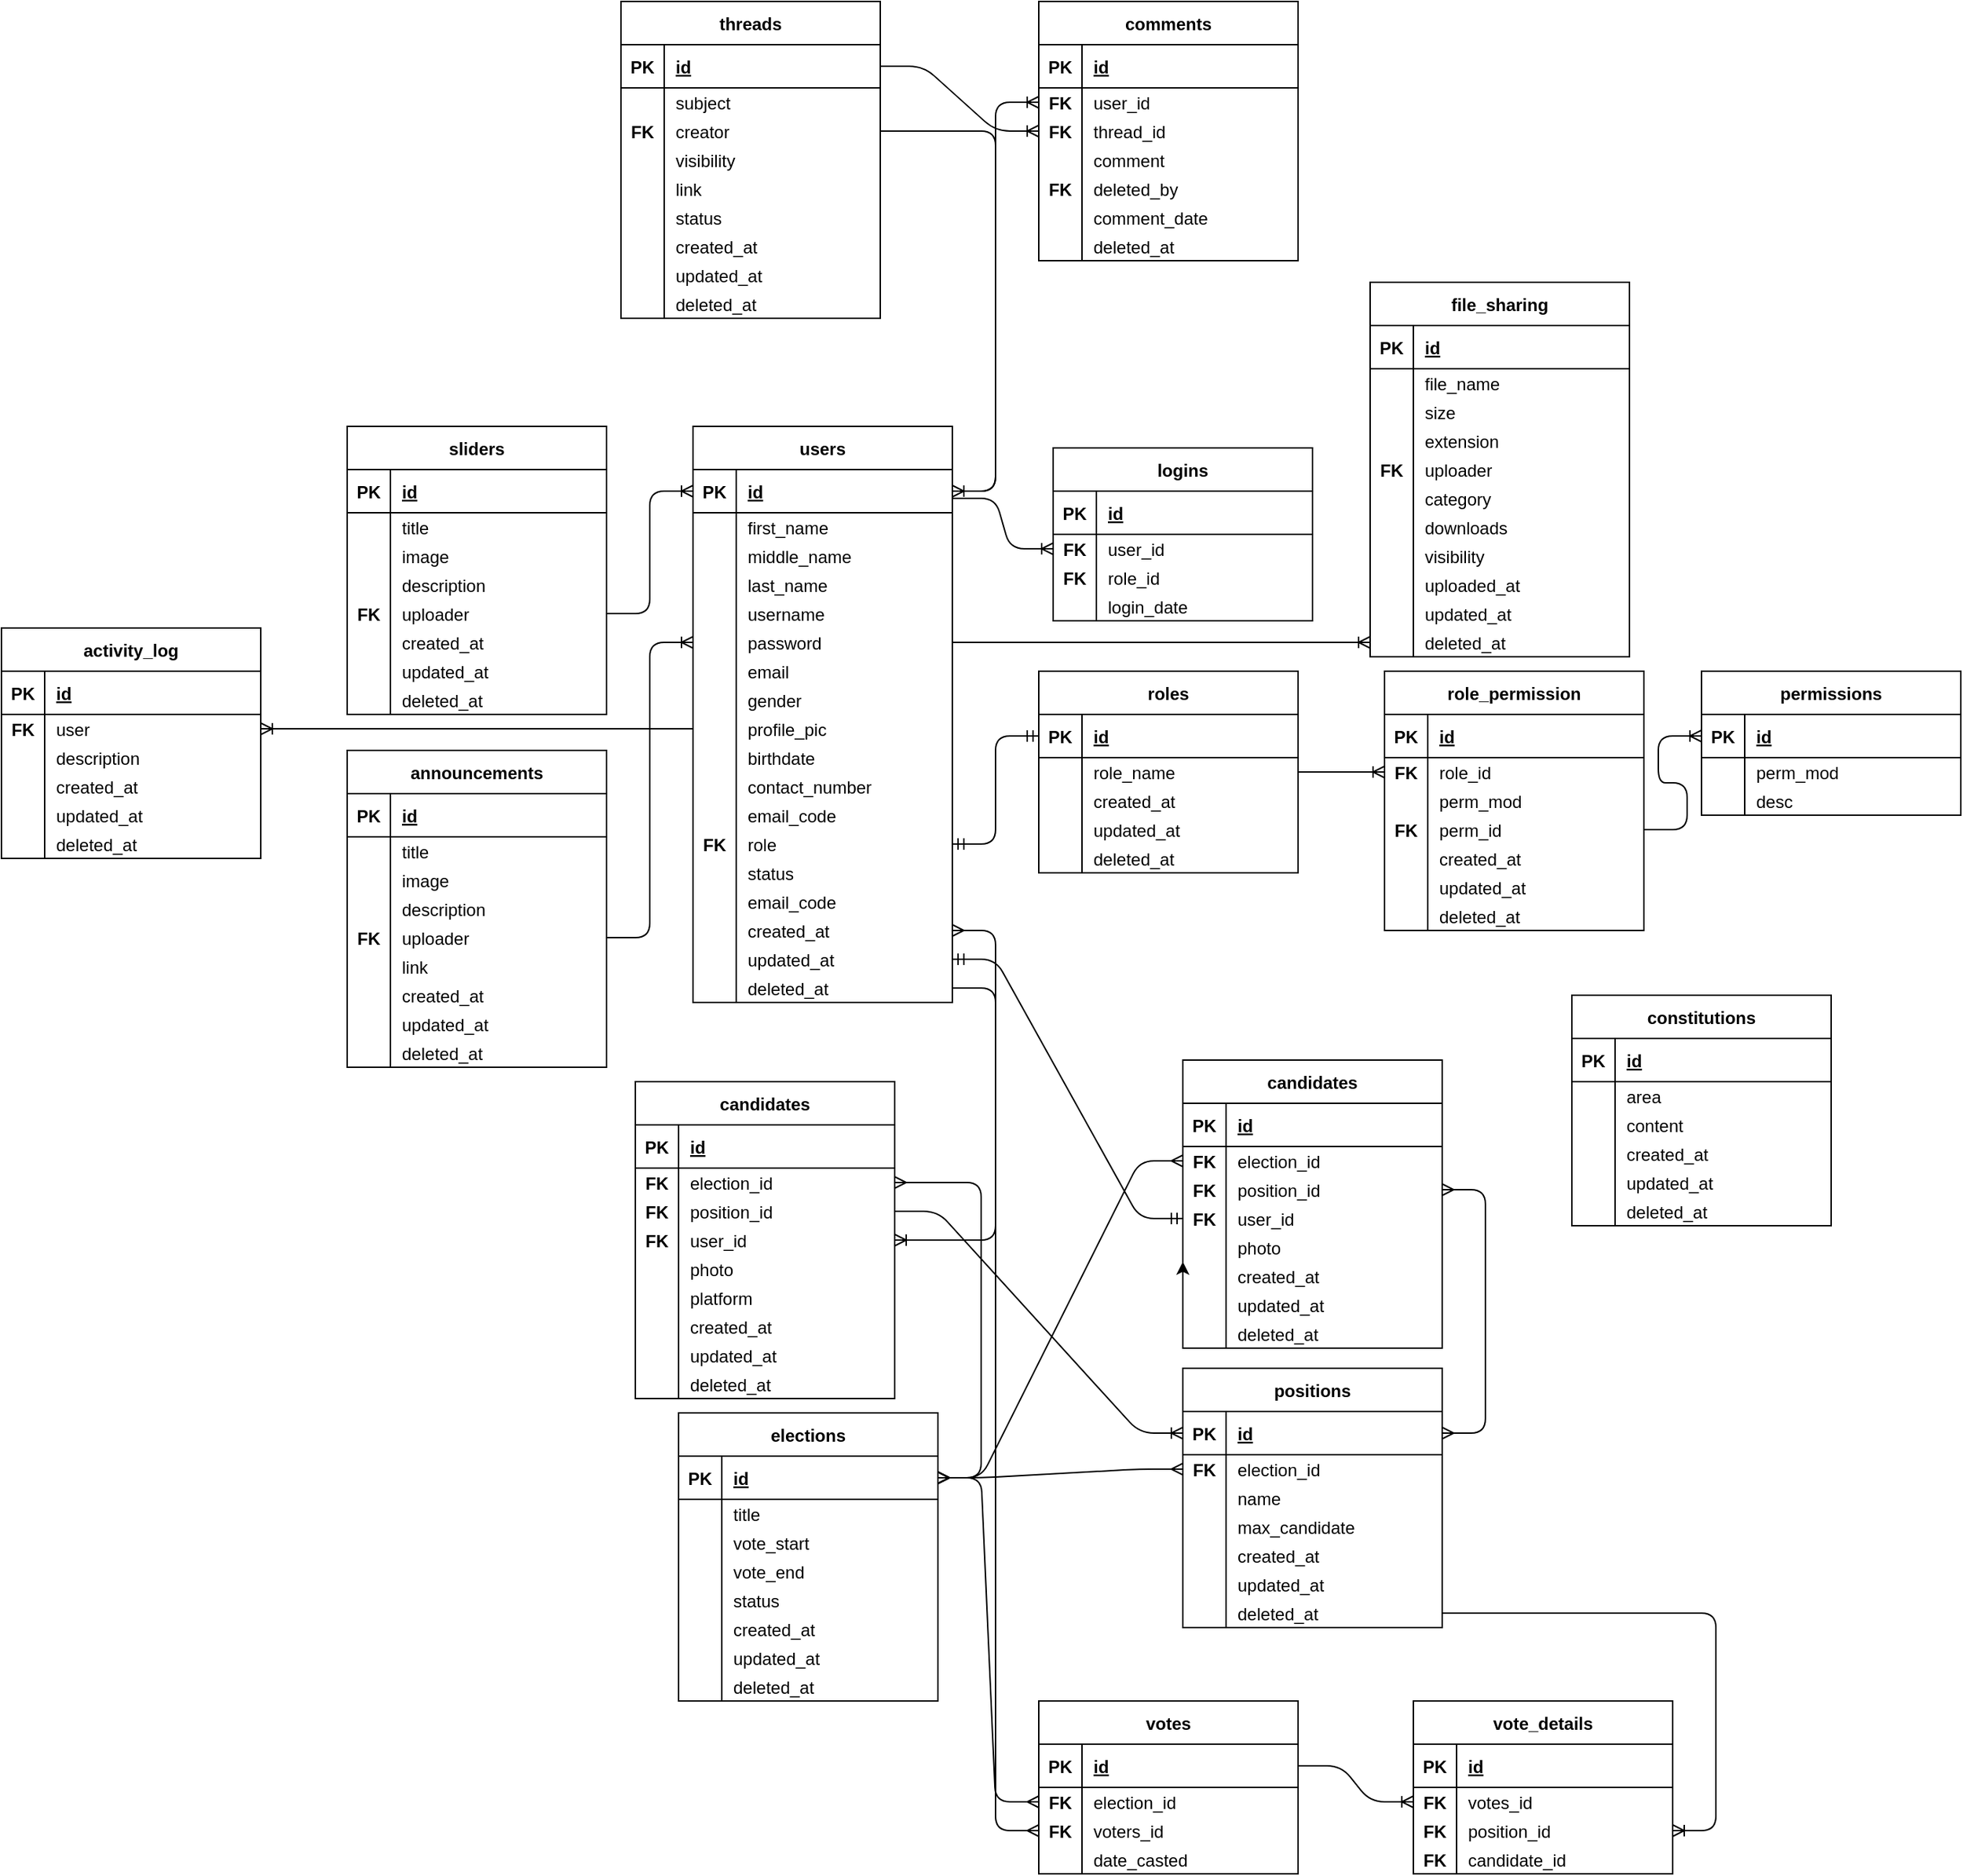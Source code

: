 <mxfile>
    <diagram id="R2lEEEUBdFMjLlhIrx00" name="Page-1">
        <mxGraphModel dx="891" dy="683" grid="1" gridSize="10" guides="1" tooltips="1" connect="1" arrows="1" fold="1" page="1" pageScale="1" pageWidth="1920" pageHeight="1200" math="0" shadow="0" extFonts="Permanent Marker^https://fonts.googleapis.com/css?family=Permanent+Marker">
            <root>
                <mxCell id="0"/>
                <mxCell id="1" parent="0"/>
                <mxCell id="gmR-Pt_a6dd02n7bJfiR-14" value="users" style="shape=table;startSize=30;container=1;collapsible=1;childLayout=tableLayout;fixedRows=1;rowLines=0;fontStyle=1;align=center;resizeLast=1;" parent="1" vertex="1">
                    <mxGeometry x="620" y="335" width="180" height="400" as="geometry"/>
                </mxCell>
                <mxCell id="gmR-Pt_a6dd02n7bJfiR-15" value="" style="shape=partialRectangle;collapsible=0;dropTarget=0;pointerEvents=0;fillColor=none;top=0;left=0;bottom=1;right=0;points=[[0,0.5],[1,0.5]];portConstraint=eastwest;" parent="gmR-Pt_a6dd02n7bJfiR-14" vertex="1">
                    <mxGeometry y="30" width="180" height="30" as="geometry"/>
                </mxCell>
                <mxCell id="gmR-Pt_a6dd02n7bJfiR-16" value="PK" style="shape=partialRectangle;connectable=0;fillColor=none;top=0;left=0;bottom=0;right=0;fontStyle=1;overflow=hidden;" parent="gmR-Pt_a6dd02n7bJfiR-15" vertex="1">
                    <mxGeometry width="30" height="30" as="geometry"/>
                </mxCell>
                <mxCell id="gmR-Pt_a6dd02n7bJfiR-17" value="id" style="shape=partialRectangle;connectable=0;fillColor=none;top=0;left=0;bottom=0;right=0;align=left;spacingLeft=6;fontStyle=5;overflow=hidden;" parent="gmR-Pt_a6dd02n7bJfiR-15" vertex="1">
                    <mxGeometry x="30" width="150" height="30" as="geometry"/>
                </mxCell>
                <mxCell id="gmR-Pt_a6dd02n7bJfiR-18" value="" style="shape=partialRectangle;collapsible=0;dropTarget=0;pointerEvents=0;fillColor=none;top=0;left=0;bottom=0;right=0;points=[[0,0.5],[1,0.5]];portConstraint=eastwest;" parent="gmR-Pt_a6dd02n7bJfiR-14" vertex="1">
                    <mxGeometry y="60" width="180" height="20" as="geometry"/>
                </mxCell>
                <mxCell id="gmR-Pt_a6dd02n7bJfiR-19" value="" style="shape=partialRectangle;connectable=0;fillColor=none;top=0;left=0;bottom=0;right=0;editable=1;overflow=hidden;" parent="gmR-Pt_a6dd02n7bJfiR-18" vertex="1">
                    <mxGeometry width="30" height="20" as="geometry"/>
                </mxCell>
                <mxCell id="gmR-Pt_a6dd02n7bJfiR-20" value="first_name" style="shape=partialRectangle;connectable=0;fillColor=none;top=0;left=0;bottom=0;right=0;align=left;spacingLeft=6;overflow=hidden;" parent="gmR-Pt_a6dd02n7bJfiR-18" vertex="1">
                    <mxGeometry x="30" width="150" height="20" as="geometry"/>
                </mxCell>
                <mxCell id="gmR-Pt_a6dd02n7bJfiR-21" value="" style="shape=partialRectangle;collapsible=0;dropTarget=0;pointerEvents=0;fillColor=none;top=0;left=0;bottom=0;right=0;points=[[0,0.5],[1,0.5]];portConstraint=eastwest;" parent="gmR-Pt_a6dd02n7bJfiR-14" vertex="1">
                    <mxGeometry y="80" width="180" height="20" as="geometry"/>
                </mxCell>
                <mxCell id="gmR-Pt_a6dd02n7bJfiR-22" value="" style="shape=partialRectangle;connectable=0;fillColor=none;top=0;left=0;bottom=0;right=0;editable=1;overflow=hidden;" parent="gmR-Pt_a6dd02n7bJfiR-21" vertex="1">
                    <mxGeometry width="30" height="20" as="geometry"/>
                </mxCell>
                <mxCell id="gmR-Pt_a6dd02n7bJfiR-23" value="middle_name" style="shape=partialRectangle;connectable=0;fillColor=none;top=0;left=0;bottom=0;right=0;align=left;spacingLeft=6;overflow=hidden;" parent="gmR-Pt_a6dd02n7bJfiR-21" vertex="1">
                    <mxGeometry x="30" width="150" height="20" as="geometry"/>
                </mxCell>
                <mxCell id="gmR-Pt_a6dd02n7bJfiR-24" value="" style="shape=partialRectangle;collapsible=0;dropTarget=0;pointerEvents=0;fillColor=none;top=0;left=0;bottom=0;right=0;points=[[0,0.5],[1,0.5]];portConstraint=eastwest;" parent="gmR-Pt_a6dd02n7bJfiR-14" vertex="1">
                    <mxGeometry y="100" width="180" height="20" as="geometry"/>
                </mxCell>
                <mxCell id="gmR-Pt_a6dd02n7bJfiR-25" value="" style="shape=partialRectangle;connectable=0;fillColor=none;top=0;left=0;bottom=0;right=0;editable=1;overflow=hidden;" parent="gmR-Pt_a6dd02n7bJfiR-24" vertex="1">
                    <mxGeometry width="30" height="20" as="geometry"/>
                </mxCell>
                <mxCell id="gmR-Pt_a6dd02n7bJfiR-26" value="last_name" style="shape=partialRectangle;connectable=0;fillColor=none;top=0;left=0;bottom=0;right=0;align=left;spacingLeft=6;overflow=hidden;" parent="gmR-Pt_a6dd02n7bJfiR-24" vertex="1">
                    <mxGeometry x="30" width="150" height="20" as="geometry"/>
                </mxCell>
                <mxCell id="gmR-Pt_a6dd02n7bJfiR-38" value="" style="shape=partialRectangle;collapsible=0;dropTarget=0;pointerEvents=0;fillColor=none;top=0;left=0;bottom=0;right=0;points=[[0,0.5],[1,0.5]];portConstraint=eastwest;" parent="gmR-Pt_a6dd02n7bJfiR-14" vertex="1">
                    <mxGeometry y="120" width="180" height="20" as="geometry"/>
                </mxCell>
                <mxCell id="gmR-Pt_a6dd02n7bJfiR-39" value="" style="shape=partialRectangle;connectable=0;fillColor=none;top=0;left=0;bottom=0;right=0;editable=1;overflow=hidden;" parent="gmR-Pt_a6dd02n7bJfiR-38" vertex="1">
                    <mxGeometry width="30" height="20" as="geometry"/>
                </mxCell>
                <mxCell id="gmR-Pt_a6dd02n7bJfiR-40" value="username" style="shape=partialRectangle;connectable=0;fillColor=none;top=0;left=0;bottom=0;right=0;align=left;spacingLeft=6;overflow=hidden;" parent="gmR-Pt_a6dd02n7bJfiR-38" vertex="1">
                    <mxGeometry x="30" width="150" height="20" as="geometry"/>
                </mxCell>
                <mxCell id="gmR-Pt_a6dd02n7bJfiR-41" value="" style="shape=partialRectangle;collapsible=0;dropTarget=0;pointerEvents=0;fillColor=none;top=0;left=0;bottom=0;right=0;points=[[0,0.5],[1,0.5]];portConstraint=eastwest;" parent="gmR-Pt_a6dd02n7bJfiR-14" vertex="1">
                    <mxGeometry y="140" width="180" height="20" as="geometry"/>
                </mxCell>
                <mxCell id="gmR-Pt_a6dd02n7bJfiR-42" value="" style="shape=partialRectangle;connectable=0;fillColor=none;top=0;left=0;bottom=0;right=0;editable=1;overflow=hidden;" parent="gmR-Pt_a6dd02n7bJfiR-41" vertex="1">
                    <mxGeometry width="30" height="20" as="geometry"/>
                </mxCell>
                <mxCell id="gmR-Pt_a6dd02n7bJfiR-43" value="password" style="shape=partialRectangle;connectable=0;fillColor=none;top=0;left=0;bottom=0;right=0;align=left;spacingLeft=6;overflow=hidden;" parent="gmR-Pt_a6dd02n7bJfiR-41" vertex="1">
                    <mxGeometry x="30" width="150" height="20" as="geometry"/>
                </mxCell>
                <mxCell id="gmR-Pt_a6dd02n7bJfiR-44" value="" style="shape=partialRectangle;collapsible=0;dropTarget=0;pointerEvents=0;fillColor=none;top=0;left=0;bottom=0;right=0;points=[[0,0.5],[1,0.5]];portConstraint=eastwest;" parent="gmR-Pt_a6dd02n7bJfiR-14" vertex="1">
                    <mxGeometry y="160" width="180" height="20" as="geometry"/>
                </mxCell>
                <mxCell id="gmR-Pt_a6dd02n7bJfiR-45" value="" style="shape=partialRectangle;connectable=0;fillColor=none;top=0;left=0;bottom=0;right=0;editable=1;overflow=hidden;" parent="gmR-Pt_a6dd02n7bJfiR-44" vertex="1">
                    <mxGeometry width="30" height="20" as="geometry"/>
                </mxCell>
                <mxCell id="gmR-Pt_a6dd02n7bJfiR-46" value="email" style="shape=partialRectangle;connectable=0;fillColor=none;top=0;left=0;bottom=0;right=0;align=left;spacingLeft=6;overflow=hidden;" parent="gmR-Pt_a6dd02n7bJfiR-44" vertex="1">
                    <mxGeometry x="30" width="150" height="20" as="geometry"/>
                </mxCell>
                <mxCell id="gmR-Pt_a6dd02n7bJfiR-47" value="" style="shape=partialRectangle;collapsible=0;dropTarget=0;pointerEvents=0;fillColor=none;top=0;left=0;bottom=0;right=0;points=[[0,0.5],[1,0.5]];portConstraint=eastwest;" parent="gmR-Pt_a6dd02n7bJfiR-14" vertex="1">
                    <mxGeometry y="180" width="180" height="20" as="geometry"/>
                </mxCell>
                <mxCell id="gmR-Pt_a6dd02n7bJfiR-48" value="" style="shape=partialRectangle;connectable=0;fillColor=none;top=0;left=0;bottom=0;right=0;editable=1;overflow=hidden;" parent="gmR-Pt_a6dd02n7bJfiR-47" vertex="1">
                    <mxGeometry width="30" height="20" as="geometry"/>
                </mxCell>
                <mxCell id="gmR-Pt_a6dd02n7bJfiR-49" value="gender" style="shape=partialRectangle;connectable=0;fillColor=none;top=0;left=0;bottom=0;right=0;align=left;spacingLeft=6;overflow=hidden;" parent="gmR-Pt_a6dd02n7bJfiR-47" vertex="1">
                    <mxGeometry x="30" width="150" height="20" as="geometry"/>
                </mxCell>
                <mxCell id="gmR-Pt_a6dd02n7bJfiR-50" value="" style="shape=partialRectangle;collapsible=0;dropTarget=0;pointerEvents=0;fillColor=none;top=0;left=0;bottom=0;right=0;points=[[0,0.5],[1,0.5]];portConstraint=eastwest;" parent="gmR-Pt_a6dd02n7bJfiR-14" vertex="1">
                    <mxGeometry y="200" width="180" height="20" as="geometry"/>
                </mxCell>
                <mxCell id="gmR-Pt_a6dd02n7bJfiR-51" value="" style="shape=partialRectangle;connectable=0;fillColor=none;top=0;left=0;bottom=0;right=0;editable=1;overflow=hidden;" parent="gmR-Pt_a6dd02n7bJfiR-50" vertex="1">
                    <mxGeometry width="30" height="20" as="geometry"/>
                </mxCell>
                <mxCell id="gmR-Pt_a6dd02n7bJfiR-52" value="profile_pic" style="shape=partialRectangle;connectable=0;fillColor=none;top=0;left=0;bottom=0;right=0;align=left;spacingLeft=6;overflow=hidden;" parent="gmR-Pt_a6dd02n7bJfiR-50" vertex="1">
                    <mxGeometry x="30" width="150" height="20" as="geometry"/>
                </mxCell>
                <mxCell id="gmR-Pt_a6dd02n7bJfiR-53" value="" style="shape=partialRectangle;collapsible=0;dropTarget=0;pointerEvents=0;fillColor=none;top=0;left=0;bottom=0;right=0;points=[[0,0.5],[1,0.5]];portConstraint=eastwest;" parent="gmR-Pt_a6dd02n7bJfiR-14" vertex="1">
                    <mxGeometry y="220" width="180" height="20" as="geometry"/>
                </mxCell>
                <mxCell id="gmR-Pt_a6dd02n7bJfiR-54" value="" style="shape=partialRectangle;connectable=0;fillColor=none;top=0;left=0;bottom=0;right=0;editable=1;overflow=hidden;" parent="gmR-Pt_a6dd02n7bJfiR-53" vertex="1">
                    <mxGeometry width="30" height="20" as="geometry"/>
                </mxCell>
                <mxCell id="gmR-Pt_a6dd02n7bJfiR-55" value="birthdate" style="shape=partialRectangle;connectable=0;fillColor=none;top=0;left=0;bottom=0;right=0;align=left;spacingLeft=6;overflow=hidden;" parent="gmR-Pt_a6dd02n7bJfiR-53" vertex="1">
                    <mxGeometry x="30" width="150" height="20" as="geometry"/>
                </mxCell>
                <mxCell id="gmR-Pt_a6dd02n7bJfiR-56" value="" style="shape=partialRectangle;collapsible=0;dropTarget=0;pointerEvents=0;fillColor=none;top=0;left=0;bottom=0;right=0;points=[[0,0.5],[1,0.5]];portConstraint=eastwest;" parent="gmR-Pt_a6dd02n7bJfiR-14" vertex="1">
                    <mxGeometry y="240" width="180" height="20" as="geometry"/>
                </mxCell>
                <mxCell id="gmR-Pt_a6dd02n7bJfiR-57" value="" style="shape=partialRectangle;connectable=0;fillColor=none;top=0;left=0;bottom=0;right=0;editable=1;overflow=hidden;" parent="gmR-Pt_a6dd02n7bJfiR-56" vertex="1">
                    <mxGeometry width="30" height="20" as="geometry"/>
                </mxCell>
                <mxCell id="gmR-Pt_a6dd02n7bJfiR-58" value="contact_number" style="shape=partialRectangle;connectable=0;fillColor=none;top=0;left=0;bottom=0;right=0;align=left;spacingLeft=6;overflow=hidden;" parent="gmR-Pt_a6dd02n7bJfiR-56" vertex="1">
                    <mxGeometry x="30" width="150" height="20" as="geometry"/>
                </mxCell>
                <mxCell id="gmR-Pt_a6dd02n7bJfiR-59" value="" style="shape=partialRectangle;collapsible=0;dropTarget=0;pointerEvents=0;fillColor=none;top=0;left=0;bottom=0;right=0;points=[[0,0.5],[1,0.5]];portConstraint=eastwest;" parent="gmR-Pt_a6dd02n7bJfiR-14" vertex="1">
                    <mxGeometry y="260" width="180" height="20" as="geometry"/>
                </mxCell>
                <mxCell id="gmR-Pt_a6dd02n7bJfiR-60" value="" style="shape=partialRectangle;connectable=0;fillColor=none;top=0;left=0;bottom=0;right=0;editable=1;overflow=hidden;" parent="gmR-Pt_a6dd02n7bJfiR-59" vertex="1">
                    <mxGeometry width="30" height="20" as="geometry"/>
                </mxCell>
                <mxCell id="gmR-Pt_a6dd02n7bJfiR-61" value="email_code" style="shape=partialRectangle;connectable=0;fillColor=none;top=0;left=0;bottom=0;right=0;align=left;spacingLeft=6;overflow=hidden;" parent="gmR-Pt_a6dd02n7bJfiR-59" vertex="1">
                    <mxGeometry x="30" width="150" height="20" as="geometry"/>
                </mxCell>
                <mxCell id="gmR-Pt_a6dd02n7bJfiR-62" value="" style="shape=partialRectangle;collapsible=0;dropTarget=0;pointerEvents=0;fillColor=none;top=0;left=0;bottom=0;right=0;points=[[0,0.5],[1,0.5]];portConstraint=eastwest;" parent="gmR-Pt_a6dd02n7bJfiR-14" vertex="1">
                    <mxGeometry y="280" width="180" height="20" as="geometry"/>
                </mxCell>
                <mxCell id="gmR-Pt_a6dd02n7bJfiR-63" value="FK" style="shape=partialRectangle;connectable=0;fillColor=none;top=0;left=0;bottom=0;right=0;editable=1;overflow=hidden;fontStyle=1" parent="gmR-Pt_a6dd02n7bJfiR-62" vertex="1">
                    <mxGeometry width="30" height="20" as="geometry"/>
                </mxCell>
                <mxCell id="gmR-Pt_a6dd02n7bJfiR-64" value="role" style="shape=partialRectangle;connectable=0;fillColor=none;top=0;left=0;bottom=0;right=0;align=left;spacingLeft=6;overflow=hidden;" parent="gmR-Pt_a6dd02n7bJfiR-62" vertex="1">
                    <mxGeometry x="30" width="150" height="20" as="geometry"/>
                </mxCell>
                <mxCell id="gmR-Pt_a6dd02n7bJfiR-65" value="" style="shape=partialRectangle;collapsible=0;dropTarget=0;pointerEvents=0;fillColor=none;top=0;left=0;bottom=0;right=0;points=[[0,0.5],[1,0.5]];portConstraint=eastwest;" parent="gmR-Pt_a6dd02n7bJfiR-14" vertex="1">
                    <mxGeometry y="300" width="180" height="20" as="geometry"/>
                </mxCell>
                <mxCell id="gmR-Pt_a6dd02n7bJfiR-66" value="" style="shape=partialRectangle;connectable=0;fillColor=none;top=0;left=0;bottom=0;right=0;editable=1;overflow=hidden;" parent="gmR-Pt_a6dd02n7bJfiR-65" vertex="1">
                    <mxGeometry width="30" height="20" as="geometry"/>
                </mxCell>
                <mxCell id="gmR-Pt_a6dd02n7bJfiR-67" value="status" style="shape=partialRectangle;connectable=0;fillColor=none;top=0;left=0;bottom=0;right=0;align=left;spacingLeft=6;overflow=hidden;" parent="gmR-Pt_a6dd02n7bJfiR-65" vertex="1">
                    <mxGeometry x="30" width="150" height="20" as="geometry"/>
                </mxCell>
                <mxCell id="gmR-Pt_a6dd02n7bJfiR-68" value="" style="shape=partialRectangle;collapsible=0;dropTarget=0;pointerEvents=0;fillColor=none;top=0;left=0;bottom=0;right=0;points=[[0,0.5],[1,0.5]];portConstraint=eastwest;" parent="gmR-Pt_a6dd02n7bJfiR-14" vertex="1">
                    <mxGeometry y="320" width="180" height="20" as="geometry"/>
                </mxCell>
                <mxCell id="gmR-Pt_a6dd02n7bJfiR-69" value="" style="shape=partialRectangle;connectable=0;fillColor=none;top=0;left=0;bottom=0;right=0;editable=1;overflow=hidden;" parent="gmR-Pt_a6dd02n7bJfiR-68" vertex="1">
                    <mxGeometry width="30" height="20" as="geometry"/>
                </mxCell>
                <mxCell id="gmR-Pt_a6dd02n7bJfiR-70" value="email_code" style="shape=partialRectangle;connectable=0;fillColor=none;top=0;left=0;bottom=0;right=0;align=left;spacingLeft=6;overflow=hidden;" parent="gmR-Pt_a6dd02n7bJfiR-68" vertex="1">
                    <mxGeometry x="30" width="150" height="20" as="geometry"/>
                </mxCell>
                <mxCell id="gmR-Pt_a6dd02n7bJfiR-71" value="" style="shape=partialRectangle;collapsible=0;dropTarget=0;pointerEvents=0;fillColor=none;top=0;left=0;bottom=0;right=0;points=[[0,0.5],[1,0.5]];portConstraint=eastwest;" parent="gmR-Pt_a6dd02n7bJfiR-14" vertex="1">
                    <mxGeometry y="340" width="180" height="20" as="geometry"/>
                </mxCell>
                <mxCell id="gmR-Pt_a6dd02n7bJfiR-72" value="" style="shape=partialRectangle;connectable=0;fillColor=none;top=0;left=0;bottom=0;right=0;editable=1;overflow=hidden;" parent="gmR-Pt_a6dd02n7bJfiR-71" vertex="1">
                    <mxGeometry width="30" height="20" as="geometry"/>
                </mxCell>
                <mxCell id="gmR-Pt_a6dd02n7bJfiR-73" value="created_at" style="shape=partialRectangle;connectable=0;fillColor=none;top=0;left=0;bottom=0;right=0;align=left;spacingLeft=6;overflow=hidden;" parent="gmR-Pt_a6dd02n7bJfiR-71" vertex="1">
                    <mxGeometry x="30" width="150" height="20" as="geometry"/>
                </mxCell>
                <mxCell id="gmR-Pt_a6dd02n7bJfiR-74" value="" style="shape=partialRectangle;collapsible=0;dropTarget=0;pointerEvents=0;fillColor=none;top=0;left=0;bottom=0;right=0;points=[[0,0.5],[1,0.5]];portConstraint=eastwest;" parent="gmR-Pt_a6dd02n7bJfiR-14" vertex="1">
                    <mxGeometry y="360" width="180" height="20" as="geometry"/>
                </mxCell>
                <mxCell id="gmR-Pt_a6dd02n7bJfiR-75" value="" style="shape=partialRectangle;connectable=0;fillColor=none;top=0;left=0;bottom=0;right=0;editable=1;overflow=hidden;" parent="gmR-Pt_a6dd02n7bJfiR-74" vertex="1">
                    <mxGeometry width="30" height="20" as="geometry"/>
                </mxCell>
                <mxCell id="gmR-Pt_a6dd02n7bJfiR-76" value="updated_at" style="shape=partialRectangle;connectable=0;fillColor=none;top=0;left=0;bottom=0;right=0;align=left;spacingLeft=6;overflow=hidden;" parent="gmR-Pt_a6dd02n7bJfiR-74" vertex="1">
                    <mxGeometry x="30" width="150" height="20" as="geometry"/>
                </mxCell>
                <mxCell id="gmR-Pt_a6dd02n7bJfiR-77" value="" style="shape=partialRectangle;collapsible=0;dropTarget=0;pointerEvents=0;fillColor=none;top=0;left=0;bottom=0;right=0;points=[[0,0.5],[1,0.5]];portConstraint=eastwest;" parent="gmR-Pt_a6dd02n7bJfiR-14" vertex="1">
                    <mxGeometry y="380" width="180" height="20" as="geometry"/>
                </mxCell>
                <mxCell id="gmR-Pt_a6dd02n7bJfiR-78" value="" style="shape=partialRectangle;connectable=0;fillColor=none;top=0;left=0;bottom=0;right=0;editable=1;overflow=hidden;" parent="gmR-Pt_a6dd02n7bJfiR-77" vertex="1">
                    <mxGeometry width="30" height="20" as="geometry"/>
                </mxCell>
                <mxCell id="gmR-Pt_a6dd02n7bJfiR-79" value="deleted_at" style="shape=partialRectangle;connectable=0;fillColor=none;top=0;left=0;bottom=0;right=0;align=left;spacingLeft=6;overflow=hidden;" parent="gmR-Pt_a6dd02n7bJfiR-77" vertex="1">
                    <mxGeometry x="30" width="150" height="20" as="geometry"/>
                </mxCell>
                <mxCell id="gmR-Pt_a6dd02n7bJfiR-80" value="logins" style="shape=table;startSize=30;container=1;collapsible=1;childLayout=tableLayout;fixedRows=1;rowLines=0;fontStyle=1;align=center;resizeLast=1;" parent="1" vertex="1">
                    <mxGeometry x="870" y="350" width="180" height="120" as="geometry"/>
                </mxCell>
                <mxCell id="gmR-Pt_a6dd02n7bJfiR-81" value="" style="shape=partialRectangle;collapsible=0;dropTarget=0;pointerEvents=0;fillColor=none;top=0;left=0;bottom=1;right=0;points=[[0,0.5],[1,0.5]];portConstraint=eastwest;" parent="gmR-Pt_a6dd02n7bJfiR-80" vertex="1">
                    <mxGeometry y="30" width="180" height="30" as="geometry"/>
                </mxCell>
                <mxCell id="gmR-Pt_a6dd02n7bJfiR-82" value="PK" style="shape=partialRectangle;connectable=0;fillColor=none;top=0;left=0;bottom=0;right=0;fontStyle=1;overflow=hidden;" parent="gmR-Pt_a6dd02n7bJfiR-81" vertex="1">
                    <mxGeometry width="30" height="30" as="geometry"/>
                </mxCell>
                <mxCell id="gmR-Pt_a6dd02n7bJfiR-83" value="id" style="shape=partialRectangle;connectable=0;fillColor=none;top=0;left=0;bottom=0;right=0;align=left;spacingLeft=6;fontStyle=5;overflow=hidden;" parent="gmR-Pt_a6dd02n7bJfiR-81" vertex="1">
                    <mxGeometry x="30" width="150" height="30" as="geometry"/>
                </mxCell>
                <mxCell id="gmR-Pt_a6dd02n7bJfiR-84" value="" style="shape=partialRectangle;collapsible=0;dropTarget=0;pointerEvents=0;fillColor=none;top=0;left=0;bottom=0;right=0;points=[[0,0.5],[1,0.5]];portConstraint=eastwest;" parent="gmR-Pt_a6dd02n7bJfiR-80" vertex="1">
                    <mxGeometry y="60" width="180" height="20" as="geometry"/>
                </mxCell>
                <mxCell id="gmR-Pt_a6dd02n7bJfiR-85" value="FK" style="shape=partialRectangle;connectable=0;fillColor=none;top=0;left=0;bottom=0;right=0;editable=1;overflow=hidden;fontStyle=1" parent="gmR-Pt_a6dd02n7bJfiR-84" vertex="1">
                    <mxGeometry width="30" height="20" as="geometry"/>
                </mxCell>
                <mxCell id="gmR-Pt_a6dd02n7bJfiR-86" value="user_id" style="shape=partialRectangle;connectable=0;fillColor=none;top=0;left=0;bottom=0;right=0;align=left;spacingLeft=6;overflow=hidden;" parent="gmR-Pt_a6dd02n7bJfiR-84" vertex="1">
                    <mxGeometry x="30" width="150" height="20" as="geometry"/>
                </mxCell>
                <mxCell id="gmR-Pt_a6dd02n7bJfiR-87" value="" style="shape=partialRectangle;collapsible=0;dropTarget=0;pointerEvents=0;fillColor=none;top=0;left=0;bottom=0;right=0;points=[[0,0.5],[1,0.5]];portConstraint=eastwest;" parent="gmR-Pt_a6dd02n7bJfiR-80" vertex="1">
                    <mxGeometry y="80" width="180" height="20" as="geometry"/>
                </mxCell>
                <mxCell id="gmR-Pt_a6dd02n7bJfiR-88" value="FK" style="shape=partialRectangle;connectable=0;fillColor=none;top=0;left=0;bottom=0;right=0;editable=1;overflow=hidden;fontStyle=1" parent="gmR-Pt_a6dd02n7bJfiR-87" vertex="1">
                    <mxGeometry width="30" height="20" as="geometry"/>
                </mxCell>
                <mxCell id="gmR-Pt_a6dd02n7bJfiR-89" value="role_id" style="shape=partialRectangle;connectable=0;fillColor=none;top=0;left=0;bottom=0;right=0;align=left;spacingLeft=6;overflow=hidden;" parent="gmR-Pt_a6dd02n7bJfiR-87" vertex="1">
                    <mxGeometry x="30" width="150" height="20" as="geometry"/>
                </mxCell>
                <mxCell id="gmR-Pt_a6dd02n7bJfiR-90" value="" style="shape=partialRectangle;collapsible=0;dropTarget=0;pointerEvents=0;fillColor=none;top=0;left=0;bottom=0;right=0;points=[[0,0.5],[1,0.5]];portConstraint=eastwest;" parent="gmR-Pt_a6dd02n7bJfiR-80" vertex="1">
                    <mxGeometry y="100" width="180" height="20" as="geometry"/>
                </mxCell>
                <mxCell id="gmR-Pt_a6dd02n7bJfiR-91" value="" style="shape=partialRectangle;connectable=0;fillColor=none;top=0;left=0;bottom=0;right=0;editable=1;overflow=hidden;" parent="gmR-Pt_a6dd02n7bJfiR-90" vertex="1">
                    <mxGeometry width="30" height="20" as="geometry"/>
                </mxCell>
                <mxCell id="gmR-Pt_a6dd02n7bJfiR-92" value="login_date" style="shape=partialRectangle;connectable=0;fillColor=none;top=0;left=0;bottom=0;right=0;align=left;spacingLeft=6;overflow=hidden;" parent="gmR-Pt_a6dd02n7bJfiR-90" vertex="1">
                    <mxGeometry x="30" width="150" height="20" as="geometry"/>
                </mxCell>
                <mxCell id="gmR-Pt_a6dd02n7bJfiR-93" value="" style="edgeStyle=entityRelationEdgeStyle;fontSize=12;html=1;endArrow=ERoneToMany;" parent="1" target="gmR-Pt_a6dd02n7bJfiR-84" edge="1">
                    <mxGeometry width="100" height="100" relative="1" as="geometry">
                        <mxPoint x="800" y="385" as="sourcePoint"/>
                        <mxPoint x="900" y="285" as="targetPoint"/>
                    </mxGeometry>
                </mxCell>
                <mxCell id="gmR-Pt_a6dd02n7bJfiR-94" value="roles" style="shape=table;startSize=30;container=1;collapsible=1;childLayout=tableLayout;fixedRows=1;rowLines=0;fontStyle=1;align=center;resizeLast=1;" parent="1" vertex="1">
                    <mxGeometry x="860" y="505" width="180" height="140" as="geometry"/>
                </mxCell>
                <mxCell id="gmR-Pt_a6dd02n7bJfiR-95" value="" style="shape=partialRectangle;collapsible=0;dropTarget=0;pointerEvents=0;fillColor=none;top=0;left=0;bottom=1;right=0;points=[[0,0.5],[1,0.5]];portConstraint=eastwest;" parent="gmR-Pt_a6dd02n7bJfiR-94" vertex="1">
                    <mxGeometry y="30" width="180" height="30" as="geometry"/>
                </mxCell>
                <mxCell id="gmR-Pt_a6dd02n7bJfiR-96" value="PK" style="shape=partialRectangle;connectable=0;fillColor=none;top=0;left=0;bottom=0;right=0;fontStyle=1;overflow=hidden;" parent="gmR-Pt_a6dd02n7bJfiR-95" vertex="1">
                    <mxGeometry width="30" height="30" as="geometry"/>
                </mxCell>
                <mxCell id="gmR-Pt_a6dd02n7bJfiR-97" value="id" style="shape=partialRectangle;connectable=0;fillColor=none;top=0;left=0;bottom=0;right=0;align=left;spacingLeft=6;fontStyle=5;overflow=hidden;" parent="gmR-Pt_a6dd02n7bJfiR-95" vertex="1">
                    <mxGeometry x="30" width="150" height="30" as="geometry"/>
                </mxCell>
                <mxCell id="gmR-Pt_a6dd02n7bJfiR-98" value="" style="shape=partialRectangle;collapsible=0;dropTarget=0;pointerEvents=0;fillColor=none;top=0;left=0;bottom=0;right=0;points=[[0,0.5],[1,0.5]];portConstraint=eastwest;" parent="gmR-Pt_a6dd02n7bJfiR-94" vertex="1">
                    <mxGeometry y="60" width="180" height="20" as="geometry"/>
                </mxCell>
                <mxCell id="gmR-Pt_a6dd02n7bJfiR-99" value="" style="shape=partialRectangle;connectable=0;fillColor=none;top=0;left=0;bottom=0;right=0;editable=1;overflow=hidden;" parent="gmR-Pt_a6dd02n7bJfiR-98" vertex="1">
                    <mxGeometry width="30" height="20" as="geometry"/>
                </mxCell>
                <mxCell id="gmR-Pt_a6dd02n7bJfiR-100" value="role_name" style="shape=partialRectangle;connectable=0;fillColor=none;top=0;left=0;bottom=0;right=0;align=left;spacingLeft=6;overflow=hidden;" parent="gmR-Pt_a6dd02n7bJfiR-98" vertex="1">
                    <mxGeometry x="30" width="150" height="20" as="geometry"/>
                </mxCell>
                <mxCell id="gmR-Pt_a6dd02n7bJfiR-101" value="" style="shape=partialRectangle;collapsible=0;dropTarget=0;pointerEvents=0;fillColor=none;top=0;left=0;bottom=0;right=0;points=[[0,0.5],[1,0.5]];portConstraint=eastwest;" parent="gmR-Pt_a6dd02n7bJfiR-94" vertex="1">
                    <mxGeometry y="80" width="180" height="20" as="geometry"/>
                </mxCell>
                <mxCell id="gmR-Pt_a6dd02n7bJfiR-102" value="" style="shape=partialRectangle;connectable=0;fillColor=none;top=0;left=0;bottom=0;right=0;editable=1;overflow=hidden;" parent="gmR-Pt_a6dd02n7bJfiR-101" vertex="1">
                    <mxGeometry width="30" height="20" as="geometry"/>
                </mxCell>
                <mxCell id="gmR-Pt_a6dd02n7bJfiR-103" value="created_at" style="shape=partialRectangle;connectable=0;fillColor=none;top=0;left=0;bottom=0;right=0;align=left;spacingLeft=6;overflow=hidden;" parent="gmR-Pt_a6dd02n7bJfiR-101" vertex="1">
                    <mxGeometry x="30" width="150" height="20" as="geometry"/>
                </mxCell>
                <mxCell id="gmR-Pt_a6dd02n7bJfiR-104" value="" style="shape=partialRectangle;collapsible=0;dropTarget=0;pointerEvents=0;fillColor=none;top=0;left=0;bottom=0;right=0;points=[[0,0.5],[1,0.5]];portConstraint=eastwest;" parent="gmR-Pt_a6dd02n7bJfiR-94" vertex="1">
                    <mxGeometry y="100" width="180" height="20" as="geometry"/>
                </mxCell>
                <mxCell id="gmR-Pt_a6dd02n7bJfiR-105" value="" style="shape=partialRectangle;connectable=0;fillColor=none;top=0;left=0;bottom=0;right=0;editable=1;overflow=hidden;" parent="gmR-Pt_a6dd02n7bJfiR-104" vertex="1">
                    <mxGeometry width="30" height="20" as="geometry"/>
                </mxCell>
                <mxCell id="gmR-Pt_a6dd02n7bJfiR-106" value="updated_at" style="shape=partialRectangle;connectable=0;fillColor=none;top=0;left=0;bottom=0;right=0;align=left;spacingLeft=6;overflow=hidden;" parent="gmR-Pt_a6dd02n7bJfiR-104" vertex="1">
                    <mxGeometry x="30" width="150" height="20" as="geometry"/>
                </mxCell>
                <mxCell id="gmR-Pt_a6dd02n7bJfiR-107" value="" style="shape=partialRectangle;collapsible=0;dropTarget=0;pointerEvents=0;fillColor=none;top=0;left=0;bottom=0;right=0;points=[[0,0.5],[1,0.5]];portConstraint=eastwest;" parent="gmR-Pt_a6dd02n7bJfiR-94" vertex="1">
                    <mxGeometry y="120" width="180" height="20" as="geometry"/>
                </mxCell>
                <mxCell id="gmR-Pt_a6dd02n7bJfiR-108" value="" style="shape=partialRectangle;connectable=0;fillColor=none;top=0;left=0;bottom=0;right=0;editable=1;overflow=hidden;" parent="gmR-Pt_a6dd02n7bJfiR-107" vertex="1">
                    <mxGeometry width="30" height="20" as="geometry"/>
                </mxCell>
                <mxCell id="gmR-Pt_a6dd02n7bJfiR-109" value="deleted_at" style="shape=partialRectangle;connectable=0;fillColor=none;top=0;left=0;bottom=0;right=0;align=left;spacingLeft=6;overflow=hidden;" parent="gmR-Pt_a6dd02n7bJfiR-107" vertex="1">
                    <mxGeometry x="30" width="150" height="20" as="geometry"/>
                </mxCell>
                <mxCell id="gmR-Pt_a6dd02n7bJfiR-110" value="" style="edgeStyle=entityRelationEdgeStyle;fontSize=12;html=1;endArrow=ERmandOne;startArrow=ERmandOne;" parent="1" source="gmR-Pt_a6dd02n7bJfiR-62" target="gmR-Pt_a6dd02n7bJfiR-95" edge="1">
                    <mxGeometry width="100" height="100" relative="1" as="geometry">
                        <mxPoint x="770" y="535" as="sourcePoint"/>
                        <mxPoint x="870" y="435" as="targetPoint"/>
                    </mxGeometry>
                </mxCell>
                <mxCell id="gmR-Pt_a6dd02n7bJfiR-111" value="permissions" style="shape=table;startSize=30;container=1;collapsible=1;childLayout=tableLayout;fixedRows=1;rowLines=0;fontStyle=1;align=center;resizeLast=1;" parent="1" vertex="1">
                    <mxGeometry x="1320" y="505" width="180" height="100" as="geometry"/>
                </mxCell>
                <mxCell id="gmR-Pt_a6dd02n7bJfiR-112" value="" style="shape=partialRectangle;collapsible=0;dropTarget=0;pointerEvents=0;fillColor=none;top=0;left=0;bottom=1;right=0;points=[[0,0.5],[1,0.5]];portConstraint=eastwest;" parent="gmR-Pt_a6dd02n7bJfiR-111" vertex="1">
                    <mxGeometry y="30" width="180" height="30" as="geometry"/>
                </mxCell>
                <mxCell id="gmR-Pt_a6dd02n7bJfiR-113" value="PK" style="shape=partialRectangle;connectable=0;fillColor=none;top=0;left=0;bottom=0;right=0;fontStyle=1;overflow=hidden;" parent="gmR-Pt_a6dd02n7bJfiR-112" vertex="1">
                    <mxGeometry width="30" height="30" as="geometry"/>
                </mxCell>
                <mxCell id="gmR-Pt_a6dd02n7bJfiR-114" value="id" style="shape=partialRectangle;connectable=0;fillColor=none;top=0;left=0;bottom=0;right=0;align=left;spacingLeft=6;fontStyle=5;overflow=hidden;" parent="gmR-Pt_a6dd02n7bJfiR-112" vertex="1">
                    <mxGeometry x="30" width="150" height="30" as="geometry"/>
                </mxCell>
                <mxCell id="gmR-Pt_a6dd02n7bJfiR-115" value="" style="shape=partialRectangle;collapsible=0;dropTarget=0;pointerEvents=0;fillColor=none;top=0;left=0;bottom=0;right=0;points=[[0,0.5],[1,0.5]];portConstraint=eastwest;" parent="gmR-Pt_a6dd02n7bJfiR-111" vertex="1">
                    <mxGeometry y="60" width="180" height="20" as="geometry"/>
                </mxCell>
                <mxCell id="gmR-Pt_a6dd02n7bJfiR-116" value="" style="shape=partialRectangle;connectable=0;fillColor=none;top=0;left=0;bottom=0;right=0;editable=1;overflow=hidden;" parent="gmR-Pt_a6dd02n7bJfiR-115" vertex="1">
                    <mxGeometry width="30" height="20" as="geometry"/>
                </mxCell>
                <mxCell id="gmR-Pt_a6dd02n7bJfiR-117" value="perm_mod" style="shape=partialRectangle;connectable=0;fillColor=none;top=0;left=0;bottom=0;right=0;align=left;spacingLeft=6;overflow=hidden;" parent="gmR-Pt_a6dd02n7bJfiR-115" vertex="1">
                    <mxGeometry x="30" width="150" height="20" as="geometry"/>
                </mxCell>
                <mxCell id="gmR-Pt_a6dd02n7bJfiR-118" value="" style="shape=partialRectangle;collapsible=0;dropTarget=0;pointerEvents=0;fillColor=none;top=0;left=0;bottom=0;right=0;points=[[0,0.5],[1,0.5]];portConstraint=eastwest;" parent="gmR-Pt_a6dd02n7bJfiR-111" vertex="1">
                    <mxGeometry y="80" width="180" height="20" as="geometry"/>
                </mxCell>
                <mxCell id="gmR-Pt_a6dd02n7bJfiR-119" value="" style="shape=partialRectangle;connectable=0;fillColor=none;top=0;left=0;bottom=0;right=0;editable=1;overflow=hidden;" parent="gmR-Pt_a6dd02n7bJfiR-118" vertex="1">
                    <mxGeometry width="30" height="20" as="geometry"/>
                </mxCell>
                <mxCell id="gmR-Pt_a6dd02n7bJfiR-120" value="desc" style="shape=partialRectangle;connectable=0;fillColor=none;top=0;left=0;bottom=0;right=0;align=left;spacingLeft=6;overflow=hidden;" parent="gmR-Pt_a6dd02n7bJfiR-118" vertex="1">
                    <mxGeometry x="30" width="150" height="20" as="geometry"/>
                </mxCell>
                <mxCell id="gmR-Pt_a6dd02n7bJfiR-137" value="role_permission" style="shape=table;startSize=30;container=1;collapsible=1;childLayout=tableLayout;fixedRows=1;rowLines=0;fontStyle=1;align=center;resizeLast=1;" parent="1" vertex="1">
                    <mxGeometry x="1100" y="505" width="180" height="180" as="geometry"/>
                </mxCell>
                <mxCell id="gmR-Pt_a6dd02n7bJfiR-138" value="" style="shape=partialRectangle;collapsible=0;dropTarget=0;pointerEvents=0;fillColor=none;top=0;left=0;bottom=1;right=0;points=[[0,0.5],[1,0.5]];portConstraint=eastwest;" parent="gmR-Pt_a6dd02n7bJfiR-137" vertex="1">
                    <mxGeometry y="30" width="180" height="30" as="geometry"/>
                </mxCell>
                <mxCell id="gmR-Pt_a6dd02n7bJfiR-139" value="PK" style="shape=partialRectangle;connectable=0;fillColor=none;top=0;left=0;bottom=0;right=0;fontStyle=1;overflow=hidden;" parent="gmR-Pt_a6dd02n7bJfiR-138" vertex="1">
                    <mxGeometry width="30" height="30" as="geometry"/>
                </mxCell>
                <mxCell id="gmR-Pt_a6dd02n7bJfiR-140" value="id" style="shape=partialRectangle;connectable=0;fillColor=none;top=0;left=0;bottom=0;right=0;align=left;spacingLeft=6;fontStyle=5;overflow=hidden;" parent="gmR-Pt_a6dd02n7bJfiR-138" vertex="1">
                    <mxGeometry x="30" width="150" height="30" as="geometry"/>
                </mxCell>
                <mxCell id="gmR-Pt_a6dd02n7bJfiR-141" value="" style="shape=partialRectangle;collapsible=0;dropTarget=0;pointerEvents=0;fillColor=none;top=0;left=0;bottom=0;right=0;points=[[0,0.5],[1,0.5]];portConstraint=eastwest;" parent="gmR-Pt_a6dd02n7bJfiR-137" vertex="1">
                    <mxGeometry y="60" width="180" height="20" as="geometry"/>
                </mxCell>
                <mxCell id="gmR-Pt_a6dd02n7bJfiR-142" value="FK" style="shape=partialRectangle;connectable=0;fillColor=none;top=0;left=0;bottom=0;right=0;editable=1;overflow=hidden;fontStyle=1" parent="gmR-Pt_a6dd02n7bJfiR-141" vertex="1">
                    <mxGeometry width="30" height="20" as="geometry"/>
                </mxCell>
                <mxCell id="gmR-Pt_a6dd02n7bJfiR-143" value="role_id" style="shape=partialRectangle;connectable=0;fillColor=none;top=0;left=0;bottom=0;right=0;align=left;spacingLeft=6;overflow=hidden;" parent="gmR-Pt_a6dd02n7bJfiR-141" vertex="1">
                    <mxGeometry x="30" width="150" height="20" as="geometry"/>
                </mxCell>
                <mxCell id="gmR-Pt_a6dd02n7bJfiR-144" value="" style="shape=partialRectangle;collapsible=0;dropTarget=0;pointerEvents=0;fillColor=none;top=0;left=0;bottom=0;right=0;points=[[0,0.5],[1,0.5]];portConstraint=eastwest;" parent="gmR-Pt_a6dd02n7bJfiR-137" vertex="1">
                    <mxGeometry y="80" width="180" height="20" as="geometry"/>
                </mxCell>
                <mxCell id="gmR-Pt_a6dd02n7bJfiR-145" value="" style="shape=partialRectangle;connectable=0;fillColor=none;top=0;left=0;bottom=0;right=0;editable=1;overflow=hidden;" parent="gmR-Pt_a6dd02n7bJfiR-144" vertex="1">
                    <mxGeometry width="30" height="20" as="geometry"/>
                </mxCell>
                <mxCell id="gmR-Pt_a6dd02n7bJfiR-146" value="perm_mod" style="shape=partialRectangle;connectable=0;fillColor=none;top=0;left=0;bottom=0;right=0;align=left;spacingLeft=6;overflow=hidden;" parent="gmR-Pt_a6dd02n7bJfiR-144" vertex="1">
                    <mxGeometry x="30" width="150" height="20" as="geometry"/>
                </mxCell>
                <mxCell id="gmR-Pt_a6dd02n7bJfiR-147" value="" style="shape=partialRectangle;collapsible=0;dropTarget=0;pointerEvents=0;fillColor=none;top=0;left=0;bottom=0;right=0;points=[[0,0.5],[1,0.5]];portConstraint=eastwest;" parent="gmR-Pt_a6dd02n7bJfiR-137" vertex="1">
                    <mxGeometry y="100" width="180" height="20" as="geometry"/>
                </mxCell>
                <mxCell id="gmR-Pt_a6dd02n7bJfiR-148" value="FK" style="shape=partialRectangle;connectable=0;fillColor=none;top=0;left=0;bottom=0;right=0;editable=1;overflow=hidden;fontStyle=1" parent="gmR-Pt_a6dd02n7bJfiR-147" vertex="1">
                    <mxGeometry width="30" height="20" as="geometry"/>
                </mxCell>
                <mxCell id="gmR-Pt_a6dd02n7bJfiR-149" value="perm_id" style="shape=partialRectangle;connectable=0;fillColor=none;top=0;left=0;bottom=0;right=0;align=left;spacingLeft=6;overflow=hidden;" parent="gmR-Pt_a6dd02n7bJfiR-147" vertex="1">
                    <mxGeometry x="30" width="150" height="20" as="geometry"/>
                </mxCell>
                <mxCell id="gmR-Pt_a6dd02n7bJfiR-153" value="" style="shape=partialRectangle;collapsible=0;dropTarget=0;pointerEvents=0;fillColor=none;top=0;left=0;bottom=0;right=0;points=[[0,0.5],[1,0.5]];portConstraint=eastwest;" parent="gmR-Pt_a6dd02n7bJfiR-137" vertex="1">
                    <mxGeometry y="120" width="180" height="20" as="geometry"/>
                </mxCell>
                <mxCell id="gmR-Pt_a6dd02n7bJfiR-154" value="" style="shape=partialRectangle;connectable=0;fillColor=none;top=0;left=0;bottom=0;right=0;editable=1;overflow=hidden;" parent="gmR-Pt_a6dd02n7bJfiR-153" vertex="1">
                    <mxGeometry width="30" height="20" as="geometry"/>
                </mxCell>
                <mxCell id="gmR-Pt_a6dd02n7bJfiR-155" value="created_at" style="shape=partialRectangle;connectable=0;fillColor=none;top=0;left=0;bottom=0;right=0;align=left;spacingLeft=6;overflow=hidden;" parent="gmR-Pt_a6dd02n7bJfiR-153" vertex="1">
                    <mxGeometry x="30" width="150" height="20" as="geometry"/>
                </mxCell>
                <mxCell id="gmR-Pt_a6dd02n7bJfiR-156" value="" style="shape=partialRectangle;collapsible=0;dropTarget=0;pointerEvents=0;fillColor=none;top=0;left=0;bottom=0;right=0;points=[[0,0.5],[1,0.5]];portConstraint=eastwest;" parent="gmR-Pt_a6dd02n7bJfiR-137" vertex="1">
                    <mxGeometry y="140" width="180" height="20" as="geometry"/>
                </mxCell>
                <mxCell id="gmR-Pt_a6dd02n7bJfiR-157" value="" style="shape=partialRectangle;connectable=0;fillColor=none;top=0;left=0;bottom=0;right=0;editable=1;overflow=hidden;" parent="gmR-Pt_a6dd02n7bJfiR-156" vertex="1">
                    <mxGeometry width="30" height="20" as="geometry"/>
                </mxCell>
                <mxCell id="gmR-Pt_a6dd02n7bJfiR-158" value="updated_at" style="shape=partialRectangle;connectable=0;fillColor=none;top=0;left=0;bottom=0;right=0;align=left;spacingLeft=6;overflow=hidden;" parent="gmR-Pt_a6dd02n7bJfiR-156" vertex="1">
                    <mxGeometry x="30" width="150" height="20" as="geometry"/>
                </mxCell>
                <mxCell id="gmR-Pt_a6dd02n7bJfiR-150" value="" style="shape=partialRectangle;collapsible=0;dropTarget=0;pointerEvents=0;fillColor=none;top=0;left=0;bottom=0;right=0;points=[[0,0.5],[1,0.5]];portConstraint=eastwest;" parent="gmR-Pt_a6dd02n7bJfiR-137" vertex="1">
                    <mxGeometry y="160" width="180" height="20" as="geometry"/>
                </mxCell>
                <mxCell id="gmR-Pt_a6dd02n7bJfiR-151" value="" style="shape=partialRectangle;connectable=0;fillColor=none;top=0;left=0;bottom=0;right=0;editable=1;overflow=hidden;" parent="gmR-Pt_a6dd02n7bJfiR-150" vertex="1">
                    <mxGeometry width="30" height="20" as="geometry"/>
                </mxCell>
                <mxCell id="gmR-Pt_a6dd02n7bJfiR-152" value="deleted_at" style="shape=partialRectangle;connectable=0;fillColor=none;top=0;left=0;bottom=0;right=0;align=left;spacingLeft=6;overflow=hidden;" parent="gmR-Pt_a6dd02n7bJfiR-150" vertex="1">
                    <mxGeometry x="30" width="150" height="20" as="geometry"/>
                </mxCell>
                <mxCell id="gmR-Pt_a6dd02n7bJfiR-159" value="" style="edgeStyle=entityRelationEdgeStyle;fontSize=12;html=1;endArrow=ERoneToMany;" parent="1" source="gmR-Pt_a6dd02n7bJfiR-98" target="gmR-Pt_a6dd02n7bJfiR-141" edge="1">
                    <mxGeometry width="100" height="100" relative="1" as="geometry">
                        <mxPoint x="870" y="805" as="sourcePoint"/>
                        <mxPoint x="960" y="725" as="targetPoint"/>
                    </mxGeometry>
                </mxCell>
                <mxCell id="gmR-Pt_a6dd02n7bJfiR-160" value="" style="edgeStyle=entityRelationEdgeStyle;fontSize=12;html=1;endArrow=ERoneToMany;" parent="1" source="gmR-Pt_a6dd02n7bJfiR-147" target="gmR-Pt_a6dd02n7bJfiR-112" edge="1">
                    <mxGeometry width="100" height="100" relative="1" as="geometry">
                        <mxPoint x="1330" y="795" as="sourcePoint"/>
                        <mxPoint x="1430" y="695" as="targetPoint"/>
                    </mxGeometry>
                </mxCell>
                <mxCell id="gmR-Pt_a6dd02n7bJfiR-161" value="sliders" style="shape=table;startSize=30;container=1;collapsible=1;childLayout=tableLayout;fixedRows=1;rowLines=0;fontStyle=1;align=center;resizeLast=1;" parent="1" vertex="1">
                    <mxGeometry x="380" y="335" width="180" height="200" as="geometry"/>
                </mxCell>
                <mxCell id="gmR-Pt_a6dd02n7bJfiR-162" value="" style="shape=partialRectangle;collapsible=0;dropTarget=0;pointerEvents=0;fillColor=none;top=0;left=0;bottom=1;right=0;points=[[0,0.5],[1,0.5]];portConstraint=eastwest;" parent="gmR-Pt_a6dd02n7bJfiR-161" vertex="1">
                    <mxGeometry y="30" width="180" height="30" as="geometry"/>
                </mxCell>
                <mxCell id="gmR-Pt_a6dd02n7bJfiR-163" value="PK" style="shape=partialRectangle;connectable=0;fillColor=none;top=0;left=0;bottom=0;right=0;fontStyle=1;overflow=hidden;" parent="gmR-Pt_a6dd02n7bJfiR-162" vertex="1">
                    <mxGeometry width="30" height="30" as="geometry"/>
                </mxCell>
                <mxCell id="gmR-Pt_a6dd02n7bJfiR-164" value="id" style="shape=partialRectangle;connectable=0;fillColor=none;top=0;left=0;bottom=0;right=0;align=left;spacingLeft=6;fontStyle=5;overflow=hidden;" parent="gmR-Pt_a6dd02n7bJfiR-162" vertex="1">
                    <mxGeometry x="30" width="150" height="30" as="geometry"/>
                </mxCell>
                <mxCell id="gmR-Pt_a6dd02n7bJfiR-165" value="" style="shape=partialRectangle;collapsible=0;dropTarget=0;pointerEvents=0;fillColor=none;top=0;left=0;bottom=0;right=0;points=[[0,0.5],[1,0.5]];portConstraint=eastwest;" parent="gmR-Pt_a6dd02n7bJfiR-161" vertex="1">
                    <mxGeometry y="60" width="180" height="20" as="geometry"/>
                </mxCell>
                <mxCell id="gmR-Pt_a6dd02n7bJfiR-166" value="" style="shape=partialRectangle;connectable=0;fillColor=none;top=0;left=0;bottom=0;right=0;editable=1;overflow=hidden;" parent="gmR-Pt_a6dd02n7bJfiR-165" vertex="1">
                    <mxGeometry width="30" height="20" as="geometry"/>
                </mxCell>
                <mxCell id="gmR-Pt_a6dd02n7bJfiR-167" value="title" style="shape=partialRectangle;connectable=0;fillColor=none;top=0;left=0;bottom=0;right=0;align=left;spacingLeft=6;overflow=hidden;" parent="gmR-Pt_a6dd02n7bJfiR-165" vertex="1">
                    <mxGeometry x="30" width="150" height="20" as="geometry"/>
                </mxCell>
                <mxCell id="gmR-Pt_a6dd02n7bJfiR-168" value="" style="shape=partialRectangle;collapsible=0;dropTarget=0;pointerEvents=0;fillColor=none;top=0;left=0;bottom=0;right=0;points=[[0,0.5],[1,0.5]];portConstraint=eastwest;" parent="gmR-Pt_a6dd02n7bJfiR-161" vertex="1">
                    <mxGeometry y="80" width="180" height="20" as="geometry"/>
                </mxCell>
                <mxCell id="gmR-Pt_a6dd02n7bJfiR-169" value="" style="shape=partialRectangle;connectable=0;fillColor=none;top=0;left=0;bottom=0;right=0;editable=1;overflow=hidden;" parent="gmR-Pt_a6dd02n7bJfiR-168" vertex="1">
                    <mxGeometry width="30" height="20" as="geometry"/>
                </mxCell>
                <mxCell id="gmR-Pt_a6dd02n7bJfiR-170" value="image" style="shape=partialRectangle;connectable=0;fillColor=none;top=0;left=0;bottom=0;right=0;align=left;spacingLeft=6;overflow=hidden;" parent="gmR-Pt_a6dd02n7bJfiR-168" vertex="1">
                    <mxGeometry x="30" width="150" height="20" as="geometry"/>
                </mxCell>
                <mxCell id="gmR-Pt_a6dd02n7bJfiR-171" value="" style="shape=partialRectangle;collapsible=0;dropTarget=0;pointerEvents=0;fillColor=none;top=0;left=0;bottom=0;right=0;points=[[0,0.5],[1,0.5]];portConstraint=eastwest;" parent="gmR-Pt_a6dd02n7bJfiR-161" vertex="1">
                    <mxGeometry y="100" width="180" height="20" as="geometry"/>
                </mxCell>
                <mxCell id="gmR-Pt_a6dd02n7bJfiR-172" value="" style="shape=partialRectangle;connectable=0;fillColor=none;top=0;left=0;bottom=0;right=0;editable=1;overflow=hidden;" parent="gmR-Pt_a6dd02n7bJfiR-171" vertex="1">
                    <mxGeometry width="30" height="20" as="geometry"/>
                </mxCell>
                <mxCell id="gmR-Pt_a6dd02n7bJfiR-173" value="description" style="shape=partialRectangle;connectable=0;fillColor=none;top=0;left=0;bottom=0;right=0;align=left;spacingLeft=6;overflow=hidden;" parent="gmR-Pt_a6dd02n7bJfiR-171" vertex="1">
                    <mxGeometry x="30" width="150" height="20" as="geometry"/>
                </mxCell>
                <mxCell id="gmR-Pt_a6dd02n7bJfiR-174" value="" style="shape=partialRectangle;collapsible=0;dropTarget=0;pointerEvents=0;fillColor=none;top=0;left=0;bottom=0;right=0;points=[[0,0.5],[1,0.5]];portConstraint=eastwest;" parent="gmR-Pt_a6dd02n7bJfiR-161" vertex="1">
                    <mxGeometry y="120" width="180" height="20" as="geometry"/>
                </mxCell>
                <mxCell id="gmR-Pt_a6dd02n7bJfiR-175" value="FK" style="shape=partialRectangle;connectable=0;fillColor=none;top=0;left=0;bottom=0;right=0;editable=1;overflow=hidden;fontStyle=1" parent="gmR-Pt_a6dd02n7bJfiR-174" vertex="1">
                    <mxGeometry width="30" height="20" as="geometry"/>
                </mxCell>
                <mxCell id="gmR-Pt_a6dd02n7bJfiR-176" value="uploader" style="shape=partialRectangle;connectable=0;fillColor=none;top=0;left=0;bottom=0;right=0;align=left;spacingLeft=6;overflow=hidden;" parent="gmR-Pt_a6dd02n7bJfiR-174" vertex="1">
                    <mxGeometry x="30" width="150" height="20" as="geometry"/>
                </mxCell>
                <mxCell id="gmR-Pt_a6dd02n7bJfiR-177" value="" style="shape=partialRectangle;collapsible=0;dropTarget=0;pointerEvents=0;fillColor=none;top=0;left=0;bottom=0;right=0;points=[[0,0.5],[1,0.5]];portConstraint=eastwest;" parent="gmR-Pt_a6dd02n7bJfiR-161" vertex="1">
                    <mxGeometry y="140" width="180" height="20" as="geometry"/>
                </mxCell>
                <mxCell id="gmR-Pt_a6dd02n7bJfiR-178" value="" style="shape=partialRectangle;connectable=0;fillColor=none;top=0;left=0;bottom=0;right=0;editable=1;overflow=hidden;" parent="gmR-Pt_a6dd02n7bJfiR-177" vertex="1">
                    <mxGeometry width="30" height="20" as="geometry"/>
                </mxCell>
                <mxCell id="gmR-Pt_a6dd02n7bJfiR-179" value="created_at" style="shape=partialRectangle;connectable=0;fillColor=none;top=0;left=0;bottom=0;right=0;align=left;spacingLeft=6;overflow=hidden;" parent="gmR-Pt_a6dd02n7bJfiR-177" vertex="1">
                    <mxGeometry x="30" width="150" height="20" as="geometry"/>
                </mxCell>
                <mxCell id="gmR-Pt_a6dd02n7bJfiR-187" value="" style="shape=partialRectangle;collapsible=0;dropTarget=0;pointerEvents=0;fillColor=none;top=0;left=0;bottom=0;right=0;points=[[0,0.5],[1,0.5]];portConstraint=eastwest;" parent="gmR-Pt_a6dd02n7bJfiR-161" vertex="1">
                    <mxGeometry y="160" width="180" height="20" as="geometry"/>
                </mxCell>
                <mxCell id="gmR-Pt_a6dd02n7bJfiR-188" value="" style="shape=partialRectangle;connectable=0;fillColor=none;top=0;left=0;bottom=0;right=0;editable=1;overflow=hidden;" parent="gmR-Pt_a6dd02n7bJfiR-187" vertex="1">
                    <mxGeometry width="30" height="20" as="geometry"/>
                </mxCell>
                <mxCell id="gmR-Pt_a6dd02n7bJfiR-189" value="updated_at" style="shape=partialRectangle;connectable=0;fillColor=none;top=0;left=0;bottom=0;right=0;align=left;spacingLeft=6;overflow=hidden;" parent="gmR-Pt_a6dd02n7bJfiR-187" vertex="1">
                    <mxGeometry x="30" width="150" height="20" as="geometry"/>
                </mxCell>
                <mxCell id="gmR-Pt_a6dd02n7bJfiR-180" value="" style="shape=partialRectangle;collapsible=0;dropTarget=0;pointerEvents=0;fillColor=none;top=0;left=0;bottom=0;right=0;points=[[0,0.5],[1,0.5]];portConstraint=eastwest;" parent="gmR-Pt_a6dd02n7bJfiR-161" vertex="1">
                    <mxGeometry y="180" width="180" height="20" as="geometry"/>
                </mxCell>
                <mxCell id="gmR-Pt_a6dd02n7bJfiR-181" value="" style="shape=partialRectangle;connectable=0;fillColor=none;top=0;left=0;bottom=0;right=0;editable=1;overflow=hidden;" parent="gmR-Pt_a6dd02n7bJfiR-180" vertex="1">
                    <mxGeometry width="30" height="20" as="geometry"/>
                </mxCell>
                <mxCell id="gmR-Pt_a6dd02n7bJfiR-182" value="deleted_at" style="shape=partialRectangle;connectable=0;fillColor=none;top=0;left=0;bottom=0;right=0;align=left;spacingLeft=6;overflow=hidden;" parent="gmR-Pt_a6dd02n7bJfiR-180" vertex="1">
                    <mxGeometry x="30" width="150" height="20" as="geometry"/>
                </mxCell>
                <mxCell id="gmR-Pt_a6dd02n7bJfiR-191" value="" style="edgeStyle=entityRelationEdgeStyle;fontSize=12;html=1;endArrow=ERoneToMany;" parent="1" source="gmR-Pt_a6dd02n7bJfiR-174" target="gmR-Pt_a6dd02n7bJfiR-15" edge="1">
                    <mxGeometry width="100" height="100" relative="1" as="geometry">
                        <mxPoint x="500" y="515" as="sourcePoint"/>
                        <mxPoint x="600" y="415" as="targetPoint"/>
                    </mxGeometry>
                </mxCell>
                <mxCell id="gmR-Pt_a6dd02n7bJfiR-217" value="announcements" style="shape=table;startSize=30;container=1;collapsible=1;childLayout=tableLayout;fixedRows=1;rowLines=0;fontStyle=1;align=center;resizeLast=1;" parent="1" vertex="1">
                    <mxGeometry x="380" y="560" width="180" height="220" as="geometry">
                        <mxRectangle x="400" y="615" width="120" height="30" as="alternateBounds"/>
                    </mxGeometry>
                </mxCell>
                <mxCell id="gmR-Pt_a6dd02n7bJfiR-218" value="" style="shape=partialRectangle;collapsible=0;dropTarget=0;pointerEvents=0;fillColor=none;top=0;left=0;bottom=1;right=0;points=[[0,0.5],[1,0.5]];portConstraint=eastwest;" parent="gmR-Pt_a6dd02n7bJfiR-217" vertex="1">
                    <mxGeometry y="30" width="180" height="30" as="geometry"/>
                </mxCell>
                <mxCell id="gmR-Pt_a6dd02n7bJfiR-219" value="PK" style="shape=partialRectangle;connectable=0;fillColor=none;top=0;left=0;bottom=0;right=0;fontStyle=1;overflow=hidden;" parent="gmR-Pt_a6dd02n7bJfiR-218" vertex="1">
                    <mxGeometry width="30" height="30" as="geometry"/>
                </mxCell>
                <mxCell id="gmR-Pt_a6dd02n7bJfiR-220" value="id" style="shape=partialRectangle;connectable=0;fillColor=none;top=0;left=0;bottom=0;right=0;align=left;spacingLeft=6;fontStyle=5;overflow=hidden;" parent="gmR-Pt_a6dd02n7bJfiR-218" vertex="1">
                    <mxGeometry x="30" width="150" height="30" as="geometry"/>
                </mxCell>
                <mxCell id="gmR-Pt_a6dd02n7bJfiR-221" value="" style="shape=partialRectangle;collapsible=0;dropTarget=0;pointerEvents=0;fillColor=none;top=0;left=0;bottom=0;right=0;points=[[0,0.5],[1,0.5]];portConstraint=eastwest;" parent="gmR-Pt_a6dd02n7bJfiR-217" vertex="1">
                    <mxGeometry y="60" width="180" height="20" as="geometry"/>
                </mxCell>
                <mxCell id="gmR-Pt_a6dd02n7bJfiR-222" value="" style="shape=partialRectangle;connectable=0;fillColor=none;top=0;left=0;bottom=0;right=0;editable=1;overflow=hidden;" parent="gmR-Pt_a6dd02n7bJfiR-221" vertex="1">
                    <mxGeometry width="30" height="20" as="geometry"/>
                </mxCell>
                <mxCell id="gmR-Pt_a6dd02n7bJfiR-223" value="title" style="shape=partialRectangle;connectable=0;fillColor=none;top=0;left=0;bottom=0;right=0;align=left;spacingLeft=6;overflow=hidden;" parent="gmR-Pt_a6dd02n7bJfiR-221" vertex="1">
                    <mxGeometry x="30" width="150" height="20" as="geometry"/>
                </mxCell>
                <mxCell id="gmR-Pt_a6dd02n7bJfiR-224" value="" style="shape=partialRectangle;collapsible=0;dropTarget=0;pointerEvents=0;fillColor=none;top=0;left=0;bottom=0;right=0;points=[[0,0.5],[1,0.5]];portConstraint=eastwest;" parent="gmR-Pt_a6dd02n7bJfiR-217" vertex="1">
                    <mxGeometry y="80" width="180" height="20" as="geometry"/>
                </mxCell>
                <mxCell id="gmR-Pt_a6dd02n7bJfiR-225" value="" style="shape=partialRectangle;connectable=0;fillColor=none;top=0;left=0;bottom=0;right=0;editable=1;overflow=hidden;" parent="gmR-Pt_a6dd02n7bJfiR-224" vertex="1">
                    <mxGeometry width="30" height="20" as="geometry"/>
                </mxCell>
                <mxCell id="gmR-Pt_a6dd02n7bJfiR-226" value="image" style="shape=partialRectangle;connectable=0;fillColor=none;top=0;left=0;bottom=0;right=0;align=left;spacingLeft=6;overflow=hidden;" parent="gmR-Pt_a6dd02n7bJfiR-224" vertex="1">
                    <mxGeometry x="30" width="150" height="20" as="geometry"/>
                </mxCell>
                <mxCell id="gmR-Pt_a6dd02n7bJfiR-227" value="" style="shape=partialRectangle;collapsible=0;dropTarget=0;pointerEvents=0;fillColor=none;top=0;left=0;bottom=0;right=0;points=[[0,0.5],[1,0.5]];portConstraint=eastwest;" parent="gmR-Pt_a6dd02n7bJfiR-217" vertex="1">
                    <mxGeometry y="100" width="180" height="20" as="geometry"/>
                </mxCell>
                <mxCell id="gmR-Pt_a6dd02n7bJfiR-228" value="" style="shape=partialRectangle;connectable=0;fillColor=none;top=0;left=0;bottom=0;right=0;editable=1;overflow=hidden;" parent="gmR-Pt_a6dd02n7bJfiR-227" vertex="1">
                    <mxGeometry width="30" height="20" as="geometry"/>
                </mxCell>
                <mxCell id="gmR-Pt_a6dd02n7bJfiR-229" value="description" style="shape=partialRectangle;connectable=0;fillColor=none;top=0;left=0;bottom=0;right=0;align=left;spacingLeft=6;overflow=hidden;" parent="gmR-Pt_a6dd02n7bJfiR-227" vertex="1">
                    <mxGeometry x="30" width="150" height="20" as="geometry"/>
                </mxCell>
                <mxCell id="gmR-Pt_a6dd02n7bJfiR-292" value="" style="shape=partialRectangle;collapsible=0;dropTarget=0;pointerEvents=0;fillColor=none;top=0;left=0;bottom=0;right=0;points=[[0,0.5],[1,0.5]];portConstraint=eastwest;" parent="gmR-Pt_a6dd02n7bJfiR-217" vertex="1">
                    <mxGeometry y="120" width="180" height="20" as="geometry"/>
                </mxCell>
                <mxCell id="gmR-Pt_a6dd02n7bJfiR-293" value="FK" style="shape=partialRectangle;connectable=0;fillColor=none;top=0;left=0;bottom=0;right=0;editable=1;overflow=hidden;fontStyle=1" parent="gmR-Pt_a6dd02n7bJfiR-292" vertex="1">
                    <mxGeometry width="30" height="20" as="geometry"/>
                </mxCell>
                <mxCell id="gmR-Pt_a6dd02n7bJfiR-294" value="uploader" style="shape=partialRectangle;connectable=0;fillColor=none;top=0;left=0;bottom=0;right=0;align=left;spacingLeft=6;overflow=hidden;" parent="gmR-Pt_a6dd02n7bJfiR-292" vertex="1">
                    <mxGeometry x="30" width="150" height="20" as="geometry"/>
                </mxCell>
                <mxCell id="gmR-Pt_a6dd02n7bJfiR-230" value="" style="shape=partialRectangle;collapsible=0;dropTarget=0;pointerEvents=0;fillColor=none;top=0;left=0;bottom=0;right=0;points=[[0,0.5],[1,0.5]];portConstraint=eastwest;" parent="gmR-Pt_a6dd02n7bJfiR-217" vertex="1">
                    <mxGeometry y="140" width="180" height="20" as="geometry"/>
                </mxCell>
                <mxCell id="gmR-Pt_a6dd02n7bJfiR-231" value="" style="shape=partialRectangle;connectable=0;fillColor=none;top=0;left=0;bottom=0;right=0;editable=1;overflow=hidden;fontStyle=1" parent="gmR-Pt_a6dd02n7bJfiR-230" vertex="1">
                    <mxGeometry width="30" height="20" as="geometry"/>
                </mxCell>
                <mxCell id="gmR-Pt_a6dd02n7bJfiR-232" value="link" style="shape=partialRectangle;connectable=0;fillColor=none;top=0;left=0;bottom=0;right=0;align=left;spacingLeft=6;overflow=hidden;" parent="gmR-Pt_a6dd02n7bJfiR-230" vertex="1">
                    <mxGeometry x="30" width="150" height="20" as="geometry"/>
                </mxCell>
                <mxCell id="gmR-Pt_a6dd02n7bJfiR-233" value="" style="shape=partialRectangle;collapsible=0;dropTarget=0;pointerEvents=0;fillColor=none;top=0;left=0;bottom=0;right=0;points=[[0,0.5],[1,0.5]];portConstraint=eastwest;" parent="gmR-Pt_a6dd02n7bJfiR-217" vertex="1">
                    <mxGeometry y="160" width="180" height="20" as="geometry"/>
                </mxCell>
                <mxCell id="gmR-Pt_a6dd02n7bJfiR-234" value="" style="shape=partialRectangle;connectable=0;fillColor=none;top=0;left=0;bottom=0;right=0;editable=1;overflow=hidden;" parent="gmR-Pt_a6dd02n7bJfiR-233" vertex="1">
                    <mxGeometry width="30" height="20" as="geometry"/>
                </mxCell>
                <mxCell id="gmR-Pt_a6dd02n7bJfiR-235" value="created_at" style="shape=partialRectangle;connectable=0;fillColor=none;top=0;left=0;bottom=0;right=0;align=left;spacingLeft=6;overflow=hidden;" parent="gmR-Pt_a6dd02n7bJfiR-233" vertex="1">
                    <mxGeometry x="30" width="150" height="20" as="geometry"/>
                </mxCell>
                <mxCell id="gmR-Pt_a6dd02n7bJfiR-236" value="" style="shape=partialRectangle;collapsible=0;dropTarget=0;pointerEvents=0;fillColor=none;top=0;left=0;bottom=0;right=0;points=[[0,0.5],[1,0.5]];portConstraint=eastwest;" parent="gmR-Pt_a6dd02n7bJfiR-217" vertex="1">
                    <mxGeometry y="180" width="180" height="20" as="geometry"/>
                </mxCell>
                <mxCell id="gmR-Pt_a6dd02n7bJfiR-237" value="" style="shape=partialRectangle;connectable=0;fillColor=none;top=0;left=0;bottom=0;right=0;editable=1;overflow=hidden;" parent="gmR-Pt_a6dd02n7bJfiR-236" vertex="1">
                    <mxGeometry width="30" height="20" as="geometry"/>
                </mxCell>
                <mxCell id="gmR-Pt_a6dd02n7bJfiR-238" value="updated_at" style="shape=partialRectangle;connectable=0;fillColor=none;top=0;left=0;bottom=0;right=0;align=left;spacingLeft=6;overflow=hidden;" parent="gmR-Pt_a6dd02n7bJfiR-236" vertex="1">
                    <mxGeometry x="30" width="150" height="20" as="geometry"/>
                </mxCell>
                <mxCell id="gmR-Pt_a6dd02n7bJfiR-239" value="" style="shape=partialRectangle;collapsible=0;dropTarget=0;pointerEvents=0;fillColor=none;top=0;left=0;bottom=0;right=0;points=[[0,0.5],[1,0.5]];portConstraint=eastwest;" parent="gmR-Pt_a6dd02n7bJfiR-217" vertex="1">
                    <mxGeometry y="200" width="180" height="20" as="geometry"/>
                </mxCell>
                <mxCell id="gmR-Pt_a6dd02n7bJfiR-240" value="" style="shape=partialRectangle;connectable=0;fillColor=none;top=0;left=0;bottom=0;right=0;editable=1;overflow=hidden;" parent="gmR-Pt_a6dd02n7bJfiR-239" vertex="1">
                    <mxGeometry width="30" height="20" as="geometry"/>
                </mxCell>
                <mxCell id="gmR-Pt_a6dd02n7bJfiR-241" value="deleted_at" style="shape=partialRectangle;connectable=0;fillColor=none;top=0;left=0;bottom=0;right=0;align=left;spacingLeft=6;overflow=hidden;" parent="gmR-Pt_a6dd02n7bJfiR-239" vertex="1">
                    <mxGeometry x="30" width="150" height="20" as="geometry"/>
                </mxCell>
                <mxCell id="gmR-Pt_a6dd02n7bJfiR-295" value="" style="edgeStyle=entityRelationEdgeStyle;fontSize=12;html=1;endArrow=ERoneToMany;" parent="1" source="gmR-Pt_a6dd02n7bJfiR-292" target="gmR-Pt_a6dd02n7bJfiR-41" edge="1">
                    <mxGeometry width="100" height="100" relative="1" as="geometry">
                        <mxPoint x="570" y="690" as="sourcePoint"/>
                        <mxPoint x="670" y="590" as="targetPoint"/>
                    </mxGeometry>
                </mxCell>
                <mxCell id="gmR-Pt_a6dd02n7bJfiR-296" value="file_sharing" style="shape=table;startSize=30;container=1;collapsible=1;childLayout=tableLayout;fixedRows=1;rowLines=0;fontStyle=1;align=center;resizeLast=1;" parent="1" vertex="1">
                    <mxGeometry x="1090" y="235" width="180" height="260" as="geometry"/>
                </mxCell>
                <mxCell id="gmR-Pt_a6dd02n7bJfiR-297" value="" style="shape=partialRectangle;collapsible=0;dropTarget=0;pointerEvents=0;fillColor=none;top=0;left=0;bottom=1;right=0;points=[[0,0.5],[1,0.5]];portConstraint=eastwest;" parent="gmR-Pt_a6dd02n7bJfiR-296" vertex="1">
                    <mxGeometry y="30" width="180" height="30" as="geometry"/>
                </mxCell>
                <mxCell id="gmR-Pt_a6dd02n7bJfiR-298" value="PK" style="shape=partialRectangle;connectable=0;fillColor=none;top=0;left=0;bottom=0;right=0;fontStyle=1;overflow=hidden;" parent="gmR-Pt_a6dd02n7bJfiR-297" vertex="1">
                    <mxGeometry width="30" height="30" as="geometry"/>
                </mxCell>
                <mxCell id="gmR-Pt_a6dd02n7bJfiR-299" value="id" style="shape=partialRectangle;connectable=0;fillColor=none;top=0;left=0;bottom=0;right=0;align=left;spacingLeft=6;fontStyle=5;overflow=hidden;" parent="gmR-Pt_a6dd02n7bJfiR-297" vertex="1">
                    <mxGeometry x="30" width="150" height="30" as="geometry"/>
                </mxCell>
                <mxCell id="gmR-Pt_a6dd02n7bJfiR-300" value="" style="shape=partialRectangle;collapsible=0;dropTarget=0;pointerEvents=0;fillColor=none;top=0;left=0;bottom=0;right=0;points=[[0,0.5],[1,0.5]];portConstraint=eastwest;" parent="gmR-Pt_a6dd02n7bJfiR-296" vertex="1">
                    <mxGeometry y="60" width="180" height="20" as="geometry"/>
                </mxCell>
                <mxCell id="gmR-Pt_a6dd02n7bJfiR-301" value="" style="shape=partialRectangle;connectable=0;fillColor=none;top=0;left=0;bottom=0;right=0;editable=1;overflow=hidden;" parent="gmR-Pt_a6dd02n7bJfiR-300" vertex="1">
                    <mxGeometry width="30" height="20" as="geometry"/>
                </mxCell>
                <mxCell id="gmR-Pt_a6dd02n7bJfiR-302" value="file_name" style="shape=partialRectangle;connectable=0;fillColor=none;top=0;left=0;bottom=0;right=0;align=left;spacingLeft=6;overflow=hidden;" parent="gmR-Pt_a6dd02n7bJfiR-300" vertex="1">
                    <mxGeometry x="30" width="150" height="20" as="geometry"/>
                </mxCell>
                <mxCell id="gmR-Pt_a6dd02n7bJfiR-303" value="" style="shape=partialRectangle;collapsible=0;dropTarget=0;pointerEvents=0;fillColor=none;top=0;left=0;bottom=0;right=0;points=[[0,0.5],[1,0.5]];portConstraint=eastwest;" parent="gmR-Pt_a6dd02n7bJfiR-296" vertex="1">
                    <mxGeometry y="80" width="180" height="20" as="geometry"/>
                </mxCell>
                <mxCell id="gmR-Pt_a6dd02n7bJfiR-304" value="" style="shape=partialRectangle;connectable=0;fillColor=none;top=0;left=0;bottom=0;right=0;editable=1;overflow=hidden;" parent="gmR-Pt_a6dd02n7bJfiR-303" vertex="1">
                    <mxGeometry width="30" height="20" as="geometry"/>
                </mxCell>
                <mxCell id="gmR-Pt_a6dd02n7bJfiR-305" value="size" style="shape=partialRectangle;connectable=0;fillColor=none;top=0;left=0;bottom=0;right=0;align=left;spacingLeft=6;overflow=hidden;" parent="gmR-Pt_a6dd02n7bJfiR-303" vertex="1">
                    <mxGeometry x="30" width="150" height="20" as="geometry"/>
                </mxCell>
                <mxCell id="gmR-Pt_a6dd02n7bJfiR-306" value="" style="shape=partialRectangle;collapsible=0;dropTarget=0;pointerEvents=0;fillColor=none;top=0;left=0;bottom=0;right=0;points=[[0,0.5],[1,0.5]];portConstraint=eastwest;" parent="gmR-Pt_a6dd02n7bJfiR-296" vertex="1">
                    <mxGeometry y="100" width="180" height="20" as="geometry"/>
                </mxCell>
                <mxCell id="gmR-Pt_a6dd02n7bJfiR-307" value="" style="shape=partialRectangle;connectable=0;fillColor=none;top=0;left=0;bottom=0;right=0;editable=1;overflow=hidden;" parent="gmR-Pt_a6dd02n7bJfiR-306" vertex="1">
                    <mxGeometry width="30" height="20" as="geometry"/>
                </mxCell>
                <mxCell id="gmR-Pt_a6dd02n7bJfiR-308" value="extension" style="shape=partialRectangle;connectable=0;fillColor=none;top=0;left=0;bottom=0;right=0;align=left;spacingLeft=6;overflow=hidden;" parent="gmR-Pt_a6dd02n7bJfiR-306" vertex="1">
                    <mxGeometry x="30" width="150" height="20" as="geometry"/>
                </mxCell>
                <mxCell id="gmR-Pt_a6dd02n7bJfiR-309" value="" style="shape=partialRectangle;collapsible=0;dropTarget=0;pointerEvents=0;fillColor=none;top=0;left=0;bottom=0;right=0;points=[[0,0.5],[1,0.5]];portConstraint=eastwest;" parent="gmR-Pt_a6dd02n7bJfiR-296" vertex="1">
                    <mxGeometry y="120" width="180" height="20" as="geometry"/>
                </mxCell>
                <mxCell id="gmR-Pt_a6dd02n7bJfiR-310" value="FK" style="shape=partialRectangle;connectable=0;fillColor=none;top=0;left=0;bottom=0;right=0;editable=1;overflow=hidden;fontStyle=1" parent="gmR-Pt_a6dd02n7bJfiR-309" vertex="1">
                    <mxGeometry width="30" height="20" as="geometry"/>
                </mxCell>
                <mxCell id="gmR-Pt_a6dd02n7bJfiR-311" value="uploader" style="shape=partialRectangle;connectable=0;fillColor=none;top=0;left=0;bottom=0;right=0;align=left;spacingLeft=6;overflow=hidden;" parent="gmR-Pt_a6dd02n7bJfiR-309" vertex="1">
                    <mxGeometry x="30" width="150" height="20" as="geometry"/>
                </mxCell>
                <mxCell id="gmR-Pt_a6dd02n7bJfiR-312" value="" style="shape=partialRectangle;collapsible=0;dropTarget=0;pointerEvents=0;fillColor=none;top=0;left=0;bottom=0;right=0;points=[[0,0.5],[1,0.5]];portConstraint=eastwest;" parent="gmR-Pt_a6dd02n7bJfiR-296" vertex="1">
                    <mxGeometry y="140" width="180" height="20" as="geometry"/>
                </mxCell>
                <mxCell id="gmR-Pt_a6dd02n7bJfiR-313" value="" style="shape=partialRectangle;connectable=0;fillColor=none;top=0;left=0;bottom=0;right=0;editable=1;overflow=hidden;" parent="gmR-Pt_a6dd02n7bJfiR-312" vertex="1">
                    <mxGeometry width="30" height="20" as="geometry"/>
                </mxCell>
                <mxCell id="gmR-Pt_a6dd02n7bJfiR-314" value="category" style="shape=partialRectangle;connectable=0;fillColor=none;top=0;left=0;bottom=0;right=0;align=left;spacingLeft=6;overflow=hidden;" parent="gmR-Pt_a6dd02n7bJfiR-312" vertex="1">
                    <mxGeometry x="30" width="150" height="20" as="geometry"/>
                </mxCell>
                <mxCell id="2" value="" style="shape=partialRectangle;collapsible=0;dropTarget=0;pointerEvents=0;fillColor=none;top=0;left=0;bottom=0;right=0;points=[[0,0.5],[1,0.5]];portConstraint=eastwest;" vertex="1" parent="gmR-Pt_a6dd02n7bJfiR-296">
                    <mxGeometry y="160" width="180" height="20" as="geometry"/>
                </mxCell>
                <mxCell id="3" value="" style="shape=partialRectangle;connectable=0;fillColor=none;top=0;left=0;bottom=0;right=0;editable=1;overflow=hidden;" vertex="1" parent="2">
                    <mxGeometry width="30" height="20" as="geometry"/>
                </mxCell>
                <mxCell id="4" value="downloads" style="shape=partialRectangle;connectable=0;fillColor=none;top=0;left=0;bottom=0;right=0;align=left;spacingLeft=6;overflow=hidden;" vertex="1" parent="2">
                    <mxGeometry x="30" width="150" height="20" as="geometry"/>
                </mxCell>
                <mxCell id="5LnNcQllCpH-_-lJVJDu-83" value="" style="shape=partialRectangle;collapsible=0;dropTarget=0;pointerEvents=0;fillColor=none;top=0;left=0;bottom=0;right=0;points=[[0,0.5],[1,0.5]];portConstraint=eastwest;" parent="gmR-Pt_a6dd02n7bJfiR-296" vertex="1">
                    <mxGeometry y="180" width="180" height="20" as="geometry"/>
                </mxCell>
                <mxCell id="5LnNcQllCpH-_-lJVJDu-84" value="" style="shape=partialRectangle;connectable=0;fillColor=none;top=0;left=0;bottom=0;right=0;editable=1;overflow=hidden;" parent="5LnNcQllCpH-_-lJVJDu-83" vertex="1">
                    <mxGeometry width="30" height="20" as="geometry"/>
                </mxCell>
                <mxCell id="5LnNcQllCpH-_-lJVJDu-85" value="visibility" style="shape=partialRectangle;connectable=0;fillColor=none;top=0;left=0;bottom=0;right=0;align=left;spacingLeft=6;overflow=hidden;" parent="5LnNcQllCpH-_-lJVJDu-83" vertex="1">
                    <mxGeometry x="30" width="150" height="20" as="geometry"/>
                </mxCell>
                <mxCell id="5LnNcQllCpH-_-lJVJDu-80" value="" style="shape=partialRectangle;collapsible=0;dropTarget=0;pointerEvents=0;fillColor=none;top=0;left=0;bottom=0;right=0;points=[[0,0.5],[1,0.5]];portConstraint=eastwest;" parent="gmR-Pt_a6dd02n7bJfiR-296" vertex="1">
                    <mxGeometry y="200" width="180" height="20" as="geometry"/>
                </mxCell>
                <mxCell id="5LnNcQllCpH-_-lJVJDu-81" value="" style="shape=partialRectangle;connectable=0;fillColor=none;top=0;left=0;bottom=0;right=0;editable=1;overflow=hidden;" parent="5LnNcQllCpH-_-lJVJDu-80" vertex="1">
                    <mxGeometry width="30" height="20" as="geometry"/>
                </mxCell>
                <mxCell id="5LnNcQllCpH-_-lJVJDu-82" value="uploaded_at" style="shape=partialRectangle;connectable=0;fillColor=none;top=0;left=0;bottom=0;right=0;align=left;spacingLeft=6;overflow=hidden;" parent="5LnNcQllCpH-_-lJVJDu-80" vertex="1">
                    <mxGeometry x="30" width="150" height="20" as="geometry"/>
                </mxCell>
                <mxCell id="gmR-Pt_a6dd02n7bJfiR-315" value="" style="shape=partialRectangle;collapsible=0;dropTarget=0;pointerEvents=0;fillColor=none;top=0;left=0;bottom=0;right=0;points=[[0,0.5],[1,0.5]];portConstraint=eastwest;" parent="gmR-Pt_a6dd02n7bJfiR-296" vertex="1">
                    <mxGeometry y="220" width="180" height="20" as="geometry"/>
                </mxCell>
                <mxCell id="gmR-Pt_a6dd02n7bJfiR-316" value="" style="shape=partialRectangle;connectable=0;fillColor=none;top=0;left=0;bottom=0;right=0;editable=1;overflow=hidden;" parent="gmR-Pt_a6dd02n7bJfiR-315" vertex="1">
                    <mxGeometry width="30" height="20" as="geometry"/>
                </mxCell>
                <mxCell id="gmR-Pt_a6dd02n7bJfiR-317" value="updated_at" style="shape=partialRectangle;connectable=0;fillColor=none;top=0;left=0;bottom=0;right=0;align=left;spacingLeft=6;overflow=hidden;" parent="gmR-Pt_a6dd02n7bJfiR-315" vertex="1">
                    <mxGeometry x="30" width="150" height="20" as="geometry"/>
                </mxCell>
                <mxCell id="gmR-Pt_a6dd02n7bJfiR-318" value="" style="shape=partialRectangle;collapsible=0;dropTarget=0;pointerEvents=0;fillColor=none;top=0;left=0;bottom=0;right=0;points=[[0,0.5],[1,0.5]];portConstraint=eastwest;" parent="gmR-Pt_a6dd02n7bJfiR-296" vertex="1">
                    <mxGeometry y="240" width="180" height="20" as="geometry"/>
                </mxCell>
                <mxCell id="gmR-Pt_a6dd02n7bJfiR-319" value="" style="shape=partialRectangle;connectable=0;fillColor=none;top=0;left=0;bottom=0;right=0;editable=1;overflow=hidden;" parent="gmR-Pt_a6dd02n7bJfiR-318" vertex="1">
                    <mxGeometry width="30" height="20" as="geometry"/>
                </mxCell>
                <mxCell id="gmR-Pt_a6dd02n7bJfiR-320" value="deleted_at" style="shape=partialRectangle;connectable=0;fillColor=none;top=0;left=0;bottom=0;right=0;align=left;spacingLeft=6;overflow=hidden;" parent="gmR-Pt_a6dd02n7bJfiR-318" vertex="1">
                    <mxGeometry x="30" width="150" height="20" as="geometry"/>
                </mxCell>
                <mxCell id="gmR-Pt_a6dd02n7bJfiR-321" value="" style="edgeStyle=entityRelationEdgeStyle;fontSize=12;html=1;endArrow=ERoneToMany;" parent="1" source="gmR-Pt_a6dd02n7bJfiR-41" target="gmR-Pt_a6dd02n7bJfiR-318" edge="1">
                    <mxGeometry width="100" height="100" relative="1" as="geometry">
                        <mxPoint x="900" y="310" as="sourcePoint"/>
                        <mxPoint x="1000" y="210" as="targetPoint"/>
                    </mxGeometry>
                </mxCell>
                <mxCell id="gmR-Pt_a6dd02n7bJfiR-335" value="elections" style="shape=table;startSize=30;container=1;collapsible=1;childLayout=tableLayout;fixedRows=1;rowLines=0;fontStyle=1;align=center;resizeLast=1;" parent="1" vertex="1">
                    <mxGeometry x="610" y="1020" width="180" height="200" as="geometry"/>
                </mxCell>
                <mxCell id="gmR-Pt_a6dd02n7bJfiR-336" value="" style="shape=partialRectangle;collapsible=0;dropTarget=0;pointerEvents=0;fillColor=none;top=0;left=0;bottom=1;right=0;points=[[0,0.5],[1,0.5]];portConstraint=eastwest;" parent="gmR-Pt_a6dd02n7bJfiR-335" vertex="1">
                    <mxGeometry y="30" width="180" height="30" as="geometry"/>
                </mxCell>
                <mxCell id="gmR-Pt_a6dd02n7bJfiR-337" value="PK" style="shape=partialRectangle;connectable=0;fillColor=none;top=0;left=0;bottom=0;right=0;fontStyle=1;overflow=hidden;" parent="gmR-Pt_a6dd02n7bJfiR-336" vertex="1">
                    <mxGeometry width="30" height="30" as="geometry"/>
                </mxCell>
                <mxCell id="gmR-Pt_a6dd02n7bJfiR-338" value="id" style="shape=partialRectangle;connectable=0;fillColor=none;top=0;left=0;bottom=0;right=0;align=left;spacingLeft=6;fontStyle=5;overflow=hidden;" parent="gmR-Pt_a6dd02n7bJfiR-336" vertex="1">
                    <mxGeometry x="30" width="150" height="30" as="geometry"/>
                </mxCell>
                <mxCell id="gmR-Pt_a6dd02n7bJfiR-339" value="" style="shape=partialRectangle;collapsible=0;dropTarget=0;pointerEvents=0;fillColor=none;top=0;left=0;bottom=0;right=0;points=[[0,0.5],[1,0.5]];portConstraint=eastwest;" parent="gmR-Pt_a6dd02n7bJfiR-335" vertex="1">
                    <mxGeometry y="60" width="180" height="20" as="geometry"/>
                </mxCell>
                <mxCell id="gmR-Pt_a6dd02n7bJfiR-340" value="" style="shape=partialRectangle;connectable=0;fillColor=none;top=0;left=0;bottom=0;right=0;editable=1;overflow=hidden;fontStyle=1" parent="gmR-Pt_a6dd02n7bJfiR-339" vertex="1">
                    <mxGeometry width="30" height="20" as="geometry"/>
                </mxCell>
                <mxCell id="gmR-Pt_a6dd02n7bJfiR-341" value="title" style="shape=partialRectangle;connectable=0;fillColor=none;top=0;left=0;bottom=0;right=0;align=left;spacingLeft=6;overflow=hidden;" parent="gmR-Pt_a6dd02n7bJfiR-339" vertex="1">
                    <mxGeometry x="30" width="150" height="20" as="geometry"/>
                </mxCell>
                <mxCell id="gmR-Pt_a6dd02n7bJfiR-342" value="" style="shape=partialRectangle;collapsible=0;dropTarget=0;pointerEvents=0;fillColor=none;top=0;left=0;bottom=0;right=0;points=[[0,0.5],[1,0.5]];portConstraint=eastwest;" parent="gmR-Pt_a6dd02n7bJfiR-335" vertex="1">
                    <mxGeometry y="80" width="180" height="20" as="geometry"/>
                </mxCell>
                <mxCell id="gmR-Pt_a6dd02n7bJfiR-343" value="" style="shape=partialRectangle;connectable=0;fillColor=none;top=0;left=0;bottom=0;right=0;editable=1;overflow=hidden;" parent="gmR-Pt_a6dd02n7bJfiR-342" vertex="1">
                    <mxGeometry width="30" height="20" as="geometry"/>
                </mxCell>
                <mxCell id="gmR-Pt_a6dd02n7bJfiR-344" value="vote_start" style="shape=partialRectangle;connectable=0;fillColor=none;top=0;left=0;bottom=0;right=0;align=left;spacingLeft=6;overflow=hidden;" parent="gmR-Pt_a6dd02n7bJfiR-342" vertex="1">
                    <mxGeometry x="30" width="150" height="20" as="geometry"/>
                </mxCell>
                <mxCell id="gmR-Pt_a6dd02n7bJfiR-345" value="" style="shape=partialRectangle;collapsible=0;dropTarget=0;pointerEvents=0;fillColor=none;top=0;left=0;bottom=0;right=0;points=[[0,0.5],[1,0.5]];portConstraint=eastwest;" parent="gmR-Pt_a6dd02n7bJfiR-335" vertex="1">
                    <mxGeometry y="100" width="180" height="20" as="geometry"/>
                </mxCell>
                <mxCell id="gmR-Pt_a6dd02n7bJfiR-346" value="" style="shape=partialRectangle;connectable=0;fillColor=none;top=0;left=0;bottom=0;right=0;editable=1;overflow=hidden;fontStyle=1" parent="gmR-Pt_a6dd02n7bJfiR-345" vertex="1">
                    <mxGeometry width="30" height="20" as="geometry"/>
                </mxCell>
                <mxCell id="gmR-Pt_a6dd02n7bJfiR-347" value="vote_end" style="shape=partialRectangle;connectable=0;fillColor=none;top=0;left=0;bottom=0;right=0;align=left;spacingLeft=6;overflow=hidden;" parent="gmR-Pt_a6dd02n7bJfiR-345" vertex="1">
                    <mxGeometry x="30" width="150" height="20" as="geometry"/>
                </mxCell>
                <mxCell id="gmR-Pt_a6dd02n7bJfiR-357" value="" style="shape=partialRectangle;collapsible=0;dropTarget=0;pointerEvents=0;fillColor=none;top=0;left=0;bottom=0;right=0;points=[[0,0.5],[1,0.5]];portConstraint=eastwest;" parent="gmR-Pt_a6dd02n7bJfiR-335" vertex="1">
                    <mxGeometry y="120" width="180" height="20" as="geometry"/>
                </mxCell>
                <mxCell id="gmR-Pt_a6dd02n7bJfiR-358" value="" style="shape=partialRectangle;connectable=0;fillColor=none;top=0;left=0;bottom=0;right=0;editable=1;overflow=hidden;fontStyle=1" parent="gmR-Pt_a6dd02n7bJfiR-357" vertex="1">
                    <mxGeometry width="30" height="20" as="geometry"/>
                </mxCell>
                <mxCell id="gmR-Pt_a6dd02n7bJfiR-359" value="status" style="shape=partialRectangle;connectable=0;fillColor=none;top=0;left=0;bottom=0;right=0;align=left;spacingLeft=6;overflow=hidden;" parent="gmR-Pt_a6dd02n7bJfiR-357" vertex="1">
                    <mxGeometry x="30" width="150" height="20" as="geometry"/>
                </mxCell>
                <mxCell id="gmR-Pt_a6dd02n7bJfiR-348" value="" style="shape=partialRectangle;collapsible=0;dropTarget=0;pointerEvents=0;fillColor=none;top=0;left=0;bottom=0;right=0;points=[[0,0.5],[1,0.5]];portConstraint=eastwest;" parent="gmR-Pt_a6dd02n7bJfiR-335" vertex="1">
                    <mxGeometry y="140" width="180" height="20" as="geometry"/>
                </mxCell>
                <mxCell id="gmR-Pt_a6dd02n7bJfiR-349" value="" style="shape=partialRectangle;connectable=0;fillColor=none;top=0;left=0;bottom=0;right=0;editable=1;overflow=hidden;" parent="gmR-Pt_a6dd02n7bJfiR-348" vertex="1">
                    <mxGeometry width="30" height="20" as="geometry"/>
                </mxCell>
                <mxCell id="gmR-Pt_a6dd02n7bJfiR-350" value="created_at" style="shape=partialRectangle;connectable=0;fillColor=none;top=0;left=0;bottom=0;right=0;align=left;spacingLeft=6;overflow=hidden;" parent="gmR-Pt_a6dd02n7bJfiR-348" vertex="1">
                    <mxGeometry x="30" width="150" height="20" as="geometry"/>
                </mxCell>
                <mxCell id="gmR-Pt_a6dd02n7bJfiR-351" value="" style="shape=partialRectangle;collapsible=0;dropTarget=0;pointerEvents=0;fillColor=none;top=0;left=0;bottom=0;right=0;points=[[0,0.5],[1,0.5]];portConstraint=eastwest;" parent="gmR-Pt_a6dd02n7bJfiR-335" vertex="1">
                    <mxGeometry y="160" width="180" height="20" as="geometry"/>
                </mxCell>
                <mxCell id="gmR-Pt_a6dd02n7bJfiR-352" value="" style="shape=partialRectangle;connectable=0;fillColor=none;top=0;left=0;bottom=0;right=0;editable=1;overflow=hidden;" parent="gmR-Pt_a6dd02n7bJfiR-351" vertex="1">
                    <mxGeometry width="30" height="20" as="geometry"/>
                </mxCell>
                <mxCell id="gmR-Pt_a6dd02n7bJfiR-353" value="updated_at" style="shape=partialRectangle;connectable=0;fillColor=none;top=0;left=0;bottom=0;right=0;align=left;spacingLeft=6;overflow=hidden;" parent="gmR-Pt_a6dd02n7bJfiR-351" vertex="1">
                    <mxGeometry x="30" width="150" height="20" as="geometry"/>
                </mxCell>
                <mxCell id="gmR-Pt_a6dd02n7bJfiR-354" value="" style="shape=partialRectangle;collapsible=0;dropTarget=0;pointerEvents=0;fillColor=none;top=0;left=0;bottom=0;right=0;points=[[0,0.5],[1,0.5]];portConstraint=eastwest;" parent="gmR-Pt_a6dd02n7bJfiR-335" vertex="1">
                    <mxGeometry y="180" width="180" height="20" as="geometry"/>
                </mxCell>
                <mxCell id="gmR-Pt_a6dd02n7bJfiR-355" value="" style="shape=partialRectangle;connectable=0;fillColor=none;top=0;left=0;bottom=0;right=0;editable=1;overflow=hidden;" parent="gmR-Pt_a6dd02n7bJfiR-354" vertex="1">
                    <mxGeometry width="30" height="20" as="geometry"/>
                </mxCell>
                <mxCell id="gmR-Pt_a6dd02n7bJfiR-356" value="deleted_at" style="shape=partialRectangle;connectable=0;fillColor=none;top=0;left=0;bottom=0;right=0;align=left;spacingLeft=6;overflow=hidden;" parent="gmR-Pt_a6dd02n7bJfiR-354" vertex="1">
                    <mxGeometry x="30" width="150" height="20" as="geometry"/>
                </mxCell>
                <mxCell id="gmR-Pt_a6dd02n7bJfiR-392" value="candidates" style="shape=table;startSize=30;container=1;collapsible=1;childLayout=tableLayout;fixedRows=1;rowLines=0;fontStyle=1;align=center;resizeLast=1;" parent="1" vertex="1">
                    <mxGeometry x="960" y="775" width="180" height="200" as="geometry"/>
                </mxCell>
                <mxCell id="gmR-Pt_a6dd02n7bJfiR-393" value="" style="shape=partialRectangle;collapsible=0;dropTarget=0;pointerEvents=0;fillColor=none;top=0;left=0;bottom=1;right=0;points=[[0,0.5],[1,0.5]];portConstraint=eastwest;" parent="gmR-Pt_a6dd02n7bJfiR-392" vertex="1">
                    <mxGeometry y="30" width="180" height="30" as="geometry"/>
                </mxCell>
                <mxCell id="gmR-Pt_a6dd02n7bJfiR-394" value="PK" style="shape=partialRectangle;connectable=0;fillColor=none;top=0;left=0;bottom=0;right=0;fontStyle=1;overflow=hidden;" parent="gmR-Pt_a6dd02n7bJfiR-393" vertex="1">
                    <mxGeometry width="30" height="30" as="geometry"/>
                </mxCell>
                <mxCell id="gmR-Pt_a6dd02n7bJfiR-395" value="id" style="shape=partialRectangle;connectable=0;fillColor=none;top=0;left=0;bottom=0;right=0;align=left;spacingLeft=6;fontStyle=5;overflow=hidden;" parent="gmR-Pt_a6dd02n7bJfiR-393" vertex="1">
                    <mxGeometry x="30" width="150" height="30" as="geometry"/>
                </mxCell>
                <mxCell id="gmR-Pt_a6dd02n7bJfiR-396" value="" style="shape=partialRectangle;collapsible=0;dropTarget=0;pointerEvents=0;fillColor=none;top=0;left=0;bottom=0;right=0;points=[[0,0.5],[1,0.5]];portConstraint=eastwest;" parent="gmR-Pt_a6dd02n7bJfiR-392" vertex="1">
                    <mxGeometry y="60" width="180" height="20" as="geometry"/>
                </mxCell>
                <mxCell id="gmR-Pt_a6dd02n7bJfiR-397" value="FK" style="shape=partialRectangle;connectable=0;fillColor=none;top=0;left=0;bottom=0;right=0;editable=1;overflow=hidden;fontStyle=1" parent="gmR-Pt_a6dd02n7bJfiR-396" vertex="1">
                    <mxGeometry width="30" height="20" as="geometry"/>
                </mxCell>
                <mxCell id="gmR-Pt_a6dd02n7bJfiR-398" value="election_id" style="shape=partialRectangle;connectable=0;fillColor=none;top=0;left=0;bottom=0;right=0;align=left;spacingLeft=6;overflow=hidden;" parent="gmR-Pt_a6dd02n7bJfiR-396" vertex="1">
                    <mxGeometry x="30" width="150" height="20" as="geometry"/>
                </mxCell>
                <mxCell id="gmR-Pt_a6dd02n7bJfiR-399" value="" style="shape=partialRectangle;collapsible=0;dropTarget=0;pointerEvents=0;fillColor=none;top=0;left=0;bottom=0;right=0;points=[[0,0.5],[1,0.5]];portConstraint=eastwest;" parent="gmR-Pt_a6dd02n7bJfiR-392" vertex="1">
                    <mxGeometry y="80" width="180" height="20" as="geometry"/>
                </mxCell>
                <mxCell id="gmR-Pt_a6dd02n7bJfiR-400" value="FK" style="shape=partialRectangle;connectable=0;fillColor=none;top=0;left=0;bottom=0;right=0;editable=1;overflow=hidden;fontStyle=1" parent="gmR-Pt_a6dd02n7bJfiR-399" vertex="1">
                    <mxGeometry width="30" height="20" as="geometry"/>
                </mxCell>
                <mxCell id="gmR-Pt_a6dd02n7bJfiR-401" value="position_id" style="shape=partialRectangle;connectable=0;fillColor=none;top=0;left=0;bottom=0;right=0;align=left;spacingLeft=6;overflow=hidden;" parent="gmR-Pt_a6dd02n7bJfiR-399" vertex="1">
                    <mxGeometry x="30" width="150" height="20" as="geometry"/>
                </mxCell>
                <mxCell id="gmR-Pt_a6dd02n7bJfiR-402" value="" style="shape=partialRectangle;collapsible=0;dropTarget=0;pointerEvents=0;fillColor=none;top=0;left=0;bottom=0;right=0;points=[[0,0.5],[1,0.5]];portConstraint=eastwest;" parent="gmR-Pt_a6dd02n7bJfiR-392" vertex="1">
                    <mxGeometry y="100" width="180" height="20" as="geometry"/>
                </mxCell>
                <mxCell id="gmR-Pt_a6dd02n7bJfiR-403" value="FK" style="shape=partialRectangle;connectable=0;fillColor=none;top=0;left=0;bottom=0;right=0;editable=1;overflow=hidden;fontStyle=1" parent="gmR-Pt_a6dd02n7bJfiR-402" vertex="1">
                    <mxGeometry width="30" height="20" as="geometry"/>
                </mxCell>
                <mxCell id="gmR-Pt_a6dd02n7bJfiR-404" value="user_id" style="shape=partialRectangle;connectable=0;fillColor=none;top=0;left=0;bottom=0;right=0;align=left;spacingLeft=6;overflow=hidden;" parent="gmR-Pt_a6dd02n7bJfiR-402" vertex="1">
                    <mxGeometry x="30" width="150" height="20" as="geometry"/>
                </mxCell>
                <mxCell id="gmR-Pt_a6dd02n7bJfiR-414" value="" style="shape=partialRectangle;collapsible=0;dropTarget=0;pointerEvents=0;fillColor=none;top=0;left=0;bottom=0;right=0;points=[[0,0.5],[1,0.5]];portConstraint=eastwest;" parent="gmR-Pt_a6dd02n7bJfiR-392" vertex="1">
                    <mxGeometry y="120" width="180" height="20" as="geometry"/>
                </mxCell>
                <mxCell id="gmR-Pt_a6dd02n7bJfiR-415" value="" style="shape=partialRectangle;connectable=0;fillColor=none;top=0;left=0;bottom=0;right=0;editable=1;overflow=hidden;fontStyle=1" parent="gmR-Pt_a6dd02n7bJfiR-414" vertex="1">
                    <mxGeometry width="30" height="20" as="geometry"/>
                </mxCell>
                <mxCell id="gmR-Pt_a6dd02n7bJfiR-416" value="photo" style="shape=partialRectangle;connectable=0;fillColor=none;top=0;left=0;bottom=0;right=0;align=left;spacingLeft=6;overflow=hidden;" parent="gmR-Pt_a6dd02n7bJfiR-414" vertex="1">
                    <mxGeometry x="30" width="150" height="20" as="geometry"/>
                </mxCell>
                <mxCell id="gmR-Pt_a6dd02n7bJfiR-405" value="" style="shape=partialRectangle;collapsible=0;dropTarget=0;pointerEvents=0;fillColor=none;top=0;left=0;bottom=0;right=0;points=[[0,0.5],[1,0.5]];portConstraint=eastwest;" parent="gmR-Pt_a6dd02n7bJfiR-392" vertex="1">
                    <mxGeometry y="140" width="180" height="20" as="geometry"/>
                </mxCell>
                <mxCell id="gmR-Pt_a6dd02n7bJfiR-406" value="" style="shape=partialRectangle;connectable=0;fillColor=none;top=0;left=0;bottom=0;right=0;editable=1;overflow=hidden;" parent="gmR-Pt_a6dd02n7bJfiR-405" vertex="1">
                    <mxGeometry width="30" height="20" as="geometry"/>
                </mxCell>
                <mxCell id="gmR-Pt_a6dd02n7bJfiR-407" value="created_at" style="shape=partialRectangle;connectable=0;fillColor=none;top=0;left=0;bottom=0;right=0;align=left;spacingLeft=6;overflow=hidden;" parent="gmR-Pt_a6dd02n7bJfiR-405" vertex="1">
                    <mxGeometry x="30" width="150" height="20" as="geometry"/>
                </mxCell>
                <mxCell id="gmR-Pt_a6dd02n7bJfiR-408" value="" style="shape=partialRectangle;collapsible=0;dropTarget=0;pointerEvents=0;fillColor=none;top=0;left=0;bottom=0;right=0;points=[[0,0.5],[1,0.5]];portConstraint=eastwest;" parent="gmR-Pt_a6dd02n7bJfiR-392" vertex="1">
                    <mxGeometry y="160" width="180" height="20" as="geometry"/>
                </mxCell>
                <mxCell id="gmR-Pt_a6dd02n7bJfiR-409" value="" style="shape=partialRectangle;connectable=0;fillColor=none;top=0;left=0;bottom=0;right=0;editable=1;overflow=hidden;" parent="gmR-Pt_a6dd02n7bJfiR-408" vertex="1">
                    <mxGeometry width="30" height="20" as="geometry"/>
                </mxCell>
                <mxCell id="gmR-Pt_a6dd02n7bJfiR-410" value="updated_at" style="shape=partialRectangle;connectable=0;fillColor=none;top=0;left=0;bottom=0;right=0;align=left;spacingLeft=6;overflow=hidden;" parent="gmR-Pt_a6dd02n7bJfiR-408" vertex="1">
                    <mxGeometry x="30" width="150" height="20" as="geometry"/>
                </mxCell>
                <mxCell id="gmR-Pt_a6dd02n7bJfiR-411" value="" style="shape=partialRectangle;collapsible=0;dropTarget=0;pointerEvents=0;fillColor=none;top=0;left=0;bottom=0;right=0;points=[[0,0.5],[1,0.5]];portConstraint=eastwest;" parent="gmR-Pt_a6dd02n7bJfiR-392" vertex="1">
                    <mxGeometry y="180" width="180" height="20" as="geometry"/>
                </mxCell>
                <mxCell id="gmR-Pt_a6dd02n7bJfiR-412" value="" style="shape=partialRectangle;connectable=0;fillColor=none;top=0;left=0;bottom=0;right=0;editable=1;overflow=hidden;" parent="gmR-Pt_a6dd02n7bJfiR-411" vertex="1">
                    <mxGeometry width="30" height="20" as="geometry"/>
                </mxCell>
                <mxCell id="gmR-Pt_a6dd02n7bJfiR-413" value="deleted_at" style="shape=partialRectangle;connectable=0;fillColor=none;top=0;left=0;bottom=0;right=0;align=left;spacingLeft=6;overflow=hidden;" parent="gmR-Pt_a6dd02n7bJfiR-411" vertex="1">
                    <mxGeometry x="30" width="150" height="20" as="geometry"/>
                </mxCell>
                <mxCell id="gmR-Pt_a6dd02n7bJfiR-471" style="edgeStyle=orthogonalEdgeStyle;rounded=0;orthogonalLoop=1;jettySize=auto;html=1;exitX=0;exitY=0.5;exitDx=0;exitDy=0;entryX=0;entryY=0;entryDx=0;entryDy=0;entryPerimeter=0;" parent="gmR-Pt_a6dd02n7bJfiR-392" source="gmR-Pt_a6dd02n7bJfiR-405" target="gmR-Pt_a6dd02n7bJfiR-405" edge="1">
                    <mxGeometry relative="1" as="geometry"/>
                </mxCell>
                <mxCell id="gmR-Pt_a6dd02n7bJfiR-417" value="positions" style="shape=table;startSize=30;container=1;collapsible=1;childLayout=tableLayout;fixedRows=1;rowLines=0;fontStyle=1;align=center;resizeLast=1;" parent="1" vertex="1">
                    <mxGeometry x="960" y="989" width="180" height="180" as="geometry"/>
                </mxCell>
                <mxCell id="gmR-Pt_a6dd02n7bJfiR-418" value="" style="shape=partialRectangle;collapsible=0;dropTarget=0;pointerEvents=0;fillColor=none;top=0;left=0;bottom=1;right=0;points=[[0,0.5],[1,0.5]];portConstraint=eastwest;" parent="gmR-Pt_a6dd02n7bJfiR-417" vertex="1">
                    <mxGeometry y="30" width="180" height="30" as="geometry"/>
                </mxCell>
                <mxCell id="gmR-Pt_a6dd02n7bJfiR-419" value="PK" style="shape=partialRectangle;connectable=0;fillColor=none;top=0;left=0;bottom=0;right=0;fontStyle=1;overflow=hidden;" parent="gmR-Pt_a6dd02n7bJfiR-418" vertex="1">
                    <mxGeometry width="30" height="30" as="geometry"/>
                </mxCell>
                <mxCell id="gmR-Pt_a6dd02n7bJfiR-420" value="id" style="shape=partialRectangle;connectable=0;fillColor=none;top=0;left=0;bottom=0;right=0;align=left;spacingLeft=6;fontStyle=5;overflow=hidden;" parent="gmR-Pt_a6dd02n7bJfiR-418" vertex="1">
                    <mxGeometry x="30" width="150" height="30" as="geometry"/>
                </mxCell>
                <mxCell id="gmR-Pt_a6dd02n7bJfiR-421" value="" style="shape=partialRectangle;collapsible=0;dropTarget=0;pointerEvents=0;fillColor=none;top=0;left=0;bottom=0;right=0;points=[[0,0.5],[1,0.5]];portConstraint=eastwest;" parent="gmR-Pt_a6dd02n7bJfiR-417" vertex="1">
                    <mxGeometry y="60" width="180" height="20" as="geometry"/>
                </mxCell>
                <mxCell id="gmR-Pt_a6dd02n7bJfiR-422" value="FK" style="shape=partialRectangle;connectable=0;fillColor=none;top=0;left=0;bottom=0;right=0;editable=1;overflow=hidden;fontStyle=1" parent="gmR-Pt_a6dd02n7bJfiR-421" vertex="1">
                    <mxGeometry width="30" height="20" as="geometry"/>
                </mxCell>
                <mxCell id="gmR-Pt_a6dd02n7bJfiR-423" value="election_id" style="shape=partialRectangle;connectable=0;fillColor=none;top=0;left=0;bottom=0;right=0;align=left;spacingLeft=6;overflow=hidden;" parent="gmR-Pt_a6dd02n7bJfiR-421" vertex="1">
                    <mxGeometry x="30" width="150" height="20" as="geometry"/>
                </mxCell>
                <mxCell id="gmR-Pt_a6dd02n7bJfiR-424" value="" style="shape=partialRectangle;collapsible=0;dropTarget=0;pointerEvents=0;fillColor=none;top=0;left=0;bottom=0;right=0;points=[[0,0.5],[1,0.5]];portConstraint=eastwest;" parent="gmR-Pt_a6dd02n7bJfiR-417" vertex="1">
                    <mxGeometry y="80" width="180" height="20" as="geometry"/>
                </mxCell>
                <mxCell id="gmR-Pt_a6dd02n7bJfiR-425" value="" style="shape=partialRectangle;connectable=0;fillColor=none;top=0;left=0;bottom=0;right=0;editable=1;overflow=hidden;fontStyle=1" parent="gmR-Pt_a6dd02n7bJfiR-424" vertex="1">
                    <mxGeometry width="30" height="20" as="geometry"/>
                </mxCell>
                <mxCell id="gmR-Pt_a6dd02n7bJfiR-426" value="name" style="shape=partialRectangle;connectable=0;fillColor=none;top=0;left=0;bottom=0;right=0;align=left;spacingLeft=6;overflow=hidden;" parent="gmR-Pt_a6dd02n7bJfiR-424" vertex="1">
                    <mxGeometry x="30" width="150" height="20" as="geometry"/>
                </mxCell>
                <mxCell id="5LnNcQllCpH-_-lJVJDu-86" value="" style="shape=partialRectangle;collapsible=0;dropTarget=0;pointerEvents=0;fillColor=none;top=0;left=0;bottom=0;right=0;points=[[0,0.5],[1,0.5]];portConstraint=eastwest;" parent="gmR-Pt_a6dd02n7bJfiR-417" vertex="1">
                    <mxGeometry y="100" width="180" height="20" as="geometry"/>
                </mxCell>
                <mxCell id="5LnNcQllCpH-_-lJVJDu-87" value="" style="shape=partialRectangle;connectable=0;fillColor=none;top=0;left=0;bottom=0;right=0;editable=1;overflow=hidden;fontStyle=1" parent="5LnNcQllCpH-_-lJVJDu-86" vertex="1">
                    <mxGeometry width="30" height="20" as="geometry"/>
                </mxCell>
                <mxCell id="5LnNcQllCpH-_-lJVJDu-88" value="max_candidate" style="shape=partialRectangle;connectable=0;fillColor=none;top=0;left=0;bottom=0;right=0;align=left;spacingLeft=6;overflow=hidden;" parent="5LnNcQllCpH-_-lJVJDu-86" vertex="1">
                    <mxGeometry x="30" width="150" height="20" as="geometry"/>
                </mxCell>
                <mxCell id="gmR-Pt_a6dd02n7bJfiR-433" value="" style="shape=partialRectangle;collapsible=0;dropTarget=0;pointerEvents=0;fillColor=none;top=0;left=0;bottom=0;right=0;points=[[0,0.5],[1,0.5]];portConstraint=eastwest;" parent="gmR-Pt_a6dd02n7bJfiR-417" vertex="1">
                    <mxGeometry y="120" width="180" height="20" as="geometry"/>
                </mxCell>
                <mxCell id="gmR-Pt_a6dd02n7bJfiR-434" value="" style="shape=partialRectangle;connectable=0;fillColor=none;top=0;left=0;bottom=0;right=0;editable=1;overflow=hidden;" parent="gmR-Pt_a6dd02n7bJfiR-433" vertex="1">
                    <mxGeometry width="30" height="20" as="geometry"/>
                </mxCell>
                <mxCell id="gmR-Pt_a6dd02n7bJfiR-435" value="created_at" style="shape=partialRectangle;connectable=0;fillColor=none;top=0;left=0;bottom=0;right=0;align=left;spacingLeft=6;overflow=hidden;" parent="gmR-Pt_a6dd02n7bJfiR-433" vertex="1">
                    <mxGeometry x="30" width="150" height="20" as="geometry"/>
                </mxCell>
                <mxCell id="gmR-Pt_a6dd02n7bJfiR-436" value="" style="shape=partialRectangle;collapsible=0;dropTarget=0;pointerEvents=0;fillColor=none;top=0;left=0;bottom=0;right=0;points=[[0,0.5],[1,0.5]];portConstraint=eastwest;" parent="gmR-Pt_a6dd02n7bJfiR-417" vertex="1">
                    <mxGeometry y="140" width="180" height="20" as="geometry"/>
                </mxCell>
                <mxCell id="gmR-Pt_a6dd02n7bJfiR-437" value="" style="shape=partialRectangle;connectable=0;fillColor=none;top=0;left=0;bottom=0;right=0;editable=1;overflow=hidden;" parent="gmR-Pt_a6dd02n7bJfiR-436" vertex="1">
                    <mxGeometry width="30" height="20" as="geometry"/>
                </mxCell>
                <mxCell id="gmR-Pt_a6dd02n7bJfiR-438" value="updated_at" style="shape=partialRectangle;connectable=0;fillColor=none;top=0;left=0;bottom=0;right=0;align=left;spacingLeft=6;overflow=hidden;" parent="gmR-Pt_a6dd02n7bJfiR-436" vertex="1">
                    <mxGeometry x="30" width="150" height="20" as="geometry"/>
                </mxCell>
                <mxCell id="gmR-Pt_a6dd02n7bJfiR-439" value="" style="shape=partialRectangle;collapsible=0;dropTarget=0;pointerEvents=0;fillColor=none;top=0;left=0;bottom=0;right=0;points=[[0,0.5],[1,0.5]];portConstraint=eastwest;" parent="gmR-Pt_a6dd02n7bJfiR-417" vertex="1">
                    <mxGeometry y="160" width="180" height="20" as="geometry"/>
                </mxCell>
                <mxCell id="gmR-Pt_a6dd02n7bJfiR-440" value="" style="shape=partialRectangle;connectable=0;fillColor=none;top=0;left=0;bottom=0;right=0;editable=1;overflow=hidden;" parent="gmR-Pt_a6dd02n7bJfiR-439" vertex="1">
                    <mxGeometry width="30" height="20" as="geometry"/>
                </mxCell>
                <mxCell id="gmR-Pt_a6dd02n7bJfiR-441" value="deleted_at" style="shape=partialRectangle;connectable=0;fillColor=none;top=0;left=0;bottom=0;right=0;align=left;spacingLeft=6;overflow=hidden;" parent="gmR-Pt_a6dd02n7bJfiR-439" vertex="1">
                    <mxGeometry x="30" width="150" height="20" as="geometry"/>
                </mxCell>
                <mxCell id="gmR-Pt_a6dd02n7bJfiR-445" value="candidates" style="shape=table;startSize=30;container=1;collapsible=1;childLayout=tableLayout;fixedRows=1;rowLines=0;fontStyle=1;align=center;resizeLast=1;" parent="1" vertex="1">
                    <mxGeometry x="580" y="790" width="180" height="220" as="geometry"/>
                </mxCell>
                <mxCell id="gmR-Pt_a6dd02n7bJfiR-446" value="" style="shape=partialRectangle;collapsible=0;dropTarget=0;pointerEvents=0;fillColor=none;top=0;left=0;bottom=1;right=0;points=[[0,0.5],[1,0.5]];portConstraint=eastwest;" parent="gmR-Pt_a6dd02n7bJfiR-445" vertex="1">
                    <mxGeometry y="30" width="180" height="30" as="geometry"/>
                </mxCell>
                <mxCell id="gmR-Pt_a6dd02n7bJfiR-447" value="PK" style="shape=partialRectangle;connectable=0;fillColor=none;top=0;left=0;bottom=0;right=0;fontStyle=1;overflow=hidden;" parent="gmR-Pt_a6dd02n7bJfiR-446" vertex="1">
                    <mxGeometry width="30" height="30" as="geometry"/>
                </mxCell>
                <mxCell id="gmR-Pt_a6dd02n7bJfiR-448" value="id" style="shape=partialRectangle;connectable=0;fillColor=none;top=0;left=0;bottom=0;right=0;align=left;spacingLeft=6;fontStyle=5;overflow=hidden;" parent="gmR-Pt_a6dd02n7bJfiR-446" vertex="1">
                    <mxGeometry x="30" width="150" height="30" as="geometry"/>
                </mxCell>
                <mxCell id="gmR-Pt_a6dd02n7bJfiR-449" value="" style="shape=partialRectangle;collapsible=0;dropTarget=0;pointerEvents=0;fillColor=none;top=0;left=0;bottom=0;right=0;points=[[0,0.5],[1,0.5]];portConstraint=eastwest;" parent="gmR-Pt_a6dd02n7bJfiR-445" vertex="1">
                    <mxGeometry y="60" width="180" height="20" as="geometry"/>
                </mxCell>
                <mxCell id="gmR-Pt_a6dd02n7bJfiR-450" value="FK" style="shape=partialRectangle;connectable=0;fillColor=none;top=0;left=0;bottom=0;right=0;editable=1;overflow=hidden;fontStyle=1" parent="gmR-Pt_a6dd02n7bJfiR-449" vertex="1">
                    <mxGeometry width="30" height="20" as="geometry"/>
                </mxCell>
                <mxCell id="gmR-Pt_a6dd02n7bJfiR-451" value="election_id" style="shape=partialRectangle;connectable=0;fillColor=none;top=0;left=0;bottom=0;right=0;align=left;spacingLeft=6;overflow=hidden;" parent="gmR-Pt_a6dd02n7bJfiR-449" vertex="1">
                    <mxGeometry x="30" width="150" height="20" as="geometry"/>
                </mxCell>
                <mxCell id="gmR-Pt_a6dd02n7bJfiR-452" value="" style="shape=partialRectangle;collapsible=0;dropTarget=0;pointerEvents=0;fillColor=none;top=0;left=0;bottom=0;right=0;points=[[0,0.5],[1,0.5]];portConstraint=eastwest;" parent="gmR-Pt_a6dd02n7bJfiR-445" vertex="1">
                    <mxGeometry y="80" width="180" height="20" as="geometry"/>
                </mxCell>
                <mxCell id="gmR-Pt_a6dd02n7bJfiR-453" value="FK" style="shape=partialRectangle;connectable=0;fillColor=none;top=0;left=0;bottom=0;right=0;editable=1;overflow=hidden;fontStyle=1" parent="gmR-Pt_a6dd02n7bJfiR-452" vertex="1">
                    <mxGeometry width="30" height="20" as="geometry"/>
                </mxCell>
                <mxCell id="gmR-Pt_a6dd02n7bJfiR-454" value="position_id" style="shape=partialRectangle;connectable=0;fillColor=none;top=0;left=0;bottom=0;right=0;align=left;spacingLeft=6;overflow=hidden;" parent="gmR-Pt_a6dd02n7bJfiR-452" vertex="1">
                    <mxGeometry x="30" width="150" height="20" as="geometry"/>
                </mxCell>
                <mxCell id="gmR-Pt_a6dd02n7bJfiR-455" value="" style="shape=partialRectangle;collapsible=0;dropTarget=0;pointerEvents=0;fillColor=none;top=0;left=0;bottom=0;right=0;points=[[0,0.5],[1,0.5]];portConstraint=eastwest;" parent="gmR-Pt_a6dd02n7bJfiR-445" vertex="1">
                    <mxGeometry y="100" width="180" height="20" as="geometry"/>
                </mxCell>
                <mxCell id="gmR-Pt_a6dd02n7bJfiR-456" value="FK" style="shape=partialRectangle;connectable=0;fillColor=none;top=0;left=0;bottom=0;right=0;editable=1;overflow=hidden;fontStyle=1" parent="gmR-Pt_a6dd02n7bJfiR-455" vertex="1">
                    <mxGeometry width="30" height="20" as="geometry"/>
                </mxCell>
                <mxCell id="gmR-Pt_a6dd02n7bJfiR-457" value="user_id" style="shape=partialRectangle;connectable=0;fillColor=none;top=0;left=0;bottom=0;right=0;align=left;spacingLeft=6;overflow=hidden;" parent="gmR-Pt_a6dd02n7bJfiR-455" vertex="1">
                    <mxGeometry x="30" width="150" height="20" as="geometry"/>
                </mxCell>
                <mxCell id="5LnNcQllCpH-_-lJVJDu-38" value="" style="shape=partialRectangle;collapsible=0;dropTarget=0;pointerEvents=0;fillColor=none;top=0;left=0;bottom=0;right=0;points=[[0,0.5],[1,0.5]];portConstraint=eastwest;" parent="gmR-Pt_a6dd02n7bJfiR-445" vertex="1">
                    <mxGeometry y="120" width="180" height="20" as="geometry"/>
                </mxCell>
                <mxCell id="5LnNcQllCpH-_-lJVJDu-39" value="" style="shape=partialRectangle;connectable=0;fillColor=none;top=0;left=0;bottom=0;right=0;editable=1;overflow=hidden;fontStyle=1" parent="5LnNcQllCpH-_-lJVJDu-38" vertex="1">
                    <mxGeometry width="30" height="20" as="geometry"/>
                </mxCell>
                <mxCell id="5LnNcQllCpH-_-lJVJDu-40" value="photo" style="shape=partialRectangle;connectable=0;fillColor=none;top=0;left=0;bottom=0;right=0;align=left;spacingLeft=6;overflow=hidden;" parent="5LnNcQllCpH-_-lJVJDu-38" vertex="1">
                    <mxGeometry x="30" width="150" height="20" as="geometry"/>
                </mxCell>
                <mxCell id="gmR-Pt_a6dd02n7bJfiR-458" value="" style="shape=partialRectangle;collapsible=0;dropTarget=0;pointerEvents=0;fillColor=none;top=0;left=0;bottom=0;right=0;points=[[0,0.5],[1,0.5]];portConstraint=eastwest;" parent="gmR-Pt_a6dd02n7bJfiR-445" vertex="1">
                    <mxGeometry y="140" width="180" height="20" as="geometry"/>
                </mxCell>
                <mxCell id="gmR-Pt_a6dd02n7bJfiR-459" value="" style="shape=partialRectangle;connectable=0;fillColor=none;top=0;left=0;bottom=0;right=0;editable=1;overflow=hidden;fontStyle=1" parent="gmR-Pt_a6dd02n7bJfiR-458" vertex="1">
                    <mxGeometry width="30" height="20" as="geometry"/>
                </mxCell>
                <mxCell id="gmR-Pt_a6dd02n7bJfiR-460" value="platform" style="shape=partialRectangle;connectable=0;fillColor=none;top=0;left=0;bottom=0;right=0;align=left;spacingLeft=6;overflow=hidden;" parent="gmR-Pt_a6dd02n7bJfiR-458" vertex="1">
                    <mxGeometry x="30" width="150" height="20" as="geometry"/>
                </mxCell>
                <mxCell id="gmR-Pt_a6dd02n7bJfiR-461" value="" style="shape=partialRectangle;collapsible=0;dropTarget=0;pointerEvents=0;fillColor=none;top=0;left=0;bottom=0;right=0;points=[[0,0.5],[1,0.5]];portConstraint=eastwest;" parent="gmR-Pt_a6dd02n7bJfiR-445" vertex="1">
                    <mxGeometry y="160" width="180" height="20" as="geometry"/>
                </mxCell>
                <mxCell id="gmR-Pt_a6dd02n7bJfiR-462" value="" style="shape=partialRectangle;connectable=0;fillColor=none;top=0;left=0;bottom=0;right=0;editable=1;overflow=hidden;" parent="gmR-Pt_a6dd02n7bJfiR-461" vertex="1">
                    <mxGeometry width="30" height="20" as="geometry"/>
                </mxCell>
                <mxCell id="gmR-Pt_a6dd02n7bJfiR-463" value="created_at" style="shape=partialRectangle;connectable=0;fillColor=none;top=0;left=0;bottom=0;right=0;align=left;spacingLeft=6;overflow=hidden;" parent="gmR-Pt_a6dd02n7bJfiR-461" vertex="1">
                    <mxGeometry x="30" width="150" height="20" as="geometry"/>
                </mxCell>
                <mxCell id="gmR-Pt_a6dd02n7bJfiR-464" value="" style="shape=partialRectangle;collapsible=0;dropTarget=0;pointerEvents=0;fillColor=none;top=0;left=0;bottom=0;right=0;points=[[0,0.5],[1,0.5]];portConstraint=eastwest;" parent="gmR-Pt_a6dd02n7bJfiR-445" vertex="1">
                    <mxGeometry y="180" width="180" height="20" as="geometry"/>
                </mxCell>
                <mxCell id="gmR-Pt_a6dd02n7bJfiR-465" value="" style="shape=partialRectangle;connectable=0;fillColor=none;top=0;left=0;bottom=0;right=0;editable=1;overflow=hidden;" parent="gmR-Pt_a6dd02n7bJfiR-464" vertex="1">
                    <mxGeometry width="30" height="20" as="geometry"/>
                </mxCell>
                <mxCell id="gmR-Pt_a6dd02n7bJfiR-466" value="updated_at" style="shape=partialRectangle;connectable=0;fillColor=none;top=0;left=0;bottom=0;right=0;align=left;spacingLeft=6;overflow=hidden;" parent="gmR-Pt_a6dd02n7bJfiR-464" vertex="1">
                    <mxGeometry x="30" width="150" height="20" as="geometry"/>
                </mxCell>
                <mxCell id="gmR-Pt_a6dd02n7bJfiR-467" value="" style="shape=partialRectangle;collapsible=0;dropTarget=0;pointerEvents=0;fillColor=none;top=0;left=0;bottom=0;right=0;points=[[0,0.5],[1,0.5]];portConstraint=eastwest;" parent="gmR-Pt_a6dd02n7bJfiR-445" vertex="1">
                    <mxGeometry y="200" width="180" height="20" as="geometry"/>
                </mxCell>
                <mxCell id="gmR-Pt_a6dd02n7bJfiR-468" value="" style="shape=partialRectangle;connectable=0;fillColor=none;top=0;left=0;bottom=0;right=0;editable=1;overflow=hidden;" parent="gmR-Pt_a6dd02n7bJfiR-467" vertex="1">
                    <mxGeometry width="30" height="20" as="geometry"/>
                </mxCell>
                <mxCell id="gmR-Pt_a6dd02n7bJfiR-469" value="deleted_at" style="shape=partialRectangle;connectable=0;fillColor=none;top=0;left=0;bottom=0;right=0;align=left;spacingLeft=6;overflow=hidden;" parent="gmR-Pt_a6dd02n7bJfiR-467" vertex="1">
                    <mxGeometry x="30" width="150" height="20" as="geometry"/>
                </mxCell>
                <mxCell id="gmR-Pt_a6dd02n7bJfiR-477" value="" style="edgeStyle=entityRelationEdgeStyle;fontSize=12;html=1;endArrow=ERoneToMany;" parent="1" source="gmR-Pt_a6dd02n7bJfiR-452" target="gmR-Pt_a6dd02n7bJfiR-418" edge="1">
                    <mxGeometry width="100" height="100" relative="1" as="geometry">
                        <mxPoint x="840" y="940" as="sourcePoint"/>
                        <mxPoint x="940" y="840" as="targetPoint"/>
                    </mxGeometry>
                </mxCell>
                <mxCell id="gmR-Pt_a6dd02n7bJfiR-480" value="" style="edgeStyle=entityRelationEdgeStyle;fontSize=12;html=1;endArrow=ERoneToMany;" parent="1" source="gmR-Pt_a6dd02n7bJfiR-77" target="gmR-Pt_a6dd02n7bJfiR-455" edge="1">
                    <mxGeometry width="100" height="100" relative="1" as="geometry">
                        <mxPoint x="860" y="850" as="sourcePoint"/>
                        <mxPoint x="960" y="750" as="targetPoint"/>
                    </mxGeometry>
                </mxCell>
                <mxCell id="gmR-Pt_a6dd02n7bJfiR-481" value="" style="edgeStyle=entityRelationEdgeStyle;fontSize=12;html=1;endArrow=ERmany;startArrow=ERmany;" parent="1" source="gmR-Pt_a6dd02n7bJfiR-449" target="gmR-Pt_a6dd02n7bJfiR-336" edge="1">
                    <mxGeometry width="100" height="100" relative="1" as="geometry">
                        <mxPoint x="900" y="960" as="sourcePoint"/>
                        <mxPoint x="1000" y="860" as="targetPoint"/>
                    </mxGeometry>
                </mxCell>
                <mxCell id="gmR-Pt_a6dd02n7bJfiR-482" value="" style="edgeStyle=entityRelationEdgeStyle;fontSize=12;html=1;endArrow=ERmany;startArrow=ERmany;" parent="1" source="gmR-Pt_a6dd02n7bJfiR-336" target="gmR-Pt_a6dd02n7bJfiR-396" edge="1">
                    <mxGeometry width="100" height="100" relative="1" as="geometry">
                        <mxPoint x="840" y="1050" as="sourcePoint"/>
                        <mxPoint x="940" y="950" as="targetPoint"/>
                    </mxGeometry>
                </mxCell>
                <mxCell id="gmR-Pt_a6dd02n7bJfiR-483" value="" style="edgeStyle=entityRelationEdgeStyle;fontSize=12;html=1;endArrow=ERmandOne;startArrow=ERmandOne;" parent="1" source="gmR-Pt_a6dd02n7bJfiR-74" target="gmR-Pt_a6dd02n7bJfiR-402" edge="1">
                    <mxGeometry width="100" height="100" relative="1" as="geometry">
                        <mxPoint x="890" y="850" as="sourcePoint"/>
                        <mxPoint x="990" y="750" as="targetPoint"/>
                    </mxGeometry>
                </mxCell>
                <mxCell id="gmR-Pt_a6dd02n7bJfiR-484" value="" style="edgeStyle=entityRelationEdgeStyle;fontSize=12;html=1;endArrow=ERmany;startArrow=ERmany;" parent="1" source="gmR-Pt_a6dd02n7bJfiR-336" target="gmR-Pt_a6dd02n7bJfiR-421" edge="1">
                    <mxGeometry width="100" height="100" relative="1" as="geometry">
                        <mxPoint x="850" y="1220" as="sourcePoint"/>
                        <mxPoint x="950" y="1120" as="targetPoint"/>
                    </mxGeometry>
                </mxCell>
                <mxCell id="gmR-Pt_a6dd02n7bJfiR-485" value="" style="edgeStyle=entityRelationEdgeStyle;fontSize=12;html=1;endArrow=ERmany;startArrow=ERmany;" parent="1" source="gmR-Pt_a6dd02n7bJfiR-418" target="gmR-Pt_a6dd02n7bJfiR-399" edge="1">
                    <mxGeometry width="100" height="100" relative="1" as="geometry">
                        <mxPoint x="815" y="1005" as="sourcePoint"/>
                        <mxPoint x="915" y="905" as="targetPoint"/>
                    </mxGeometry>
                </mxCell>
                <mxCell id="gmR-Pt_a6dd02n7bJfiR-486" value="votes" style="shape=table;startSize=30;container=1;collapsible=1;childLayout=tableLayout;fixedRows=1;rowLines=0;fontStyle=1;align=center;resizeLast=1;" parent="1" vertex="1">
                    <mxGeometry x="860" y="1220" width="180" height="120" as="geometry"/>
                </mxCell>
                <mxCell id="gmR-Pt_a6dd02n7bJfiR-487" value="" style="shape=partialRectangle;collapsible=0;dropTarget=0;pointerEvents=0;fillColor=none;top=0;left=0;bottom=1;right=0;points=[[0,0.5],[1,0.5]];portConstraint=eastwest;" parent="gmR-Pt_a6dd02n7bJfiR-486" vertex="1">
                    <mxGeometry y="30" width="180" height="30" as="geometry"/>
                </mxCell>
                <mxCell id="gmR-Pt_a6dd02n7bJfiR-488" value="PK" style="shape=partialRectangle;connectable=0;fillColor=none;top=0;left=0;bottom=0;right=0;fontStyle=1;overflow=hidden;" parent="gmR-Pt_a6dd02n7bJfiR-487" vertex="1">
                    <mxGeometry width="30" height="30" as="geometry"/>
                </mxCell>
                <mxCell id="gmR-Pt_a6dd02n7bJfiR-489" value="id" style="shape=partialRectangle;connectable=0;fillColor=none;top=0;left=0;bottom=0;right=0;align=left;spacingLeft=6;fontStyle=5;overflow=hidden;" parent="gmR-Pt_a6dd02n7bJfiR-487" vertex="1">
                    <mxGeometry x="30" width="150" height="30" as="geometry"/>
                </mxCell>
                <mxCell id="gmR-Pt_a6dd02n7bJfiR-490" value="" style="shape=partialRectangle;collapsible=0;dropTarget=0;pointerEvents=0;fillColor=none;top=0;left=0;bottom=0;right=0;points=[[0,0.5],[1,0.5]];portConstraint=eastwest;" parent="gmR-Pt_a6dd02n7bJfiR-486" vertex="1">
                    <mxGeometry y="60" width="180" height="20" as="geometry"/>
                </mxCell>
                <mxCell id="gmR-Pt_a6dd02n7bJfiR-491" value="FK" style="shape=partialRectangle;connectable=0;fillColor=none;top=0;left=0;bottom=0;right=0;editable=1;overflow=hidden;fontStyle=1" parent="gmR-Pt_a6dd02n7bJfiR-490" vertex="1">
                    <mxGeometry width="30" height="20" as="geometry"/>
                </mxCell>
                <mxCell id="gmR-Pt_a6dd02n7bJfiR-492" value="election_id" style="shape=partialRectangle;connectable=0;fillColor=none;top=0;left=0;bottom=0;right=0;align=left;spacingLeft=6;overflow=hidden;" parent="gmR-Pt_a6dd02n7bJfiR-490" vertex="1">
                    <mxGeometry x="30" width="150" height="20" as="geometry"/>
                </mxCell>
                <mxCell id="gmR-Pt_a6dd02n7bJfiR-493" value="" style="shape=partialRectangle;collapsible=0;dropTarget=0;pointerEvents=0;fillColor=none;top=0;left=0;bottom=0;right=0;points=[[0,0.5],[1,0.5]];portConstraint=eastwest;" parent="gmR-Pt_a6dd02n7bJfiR-486" vertex="1">
                    <mxGeometry y="80" width="180" height="20" as="geometry"/>
                </mxCell>
                <mxCell id="gmR-Pt_a6dd02n7bJfiR-494" value="FK" style="shape=partialRectangle;connectable=0;fillColor=none;top=0;left=0;bottom=0;right=0;editable=1;overflow=hidden;fontStyle=1" parent="gmR-Pt_a6dd02n7bJfiR-493" vertex="1">
                    <mxGeometry width="30" height="20" as="geometry"/>
                </mxCell>
                <mxCell id="gmR-Pt_a6dd02n7bJfiR-495" value="voters_id" style="shape=partialRectangle;connectable=0;fillColor=none;top=0;left=0;bottom=0;right=0;align=left;spacingLeft=6;overflow=hidden;" parent="gmR-Pt_a6dd02n7bJfiR-493" vertex="1">
                    <mxGeometry x="30" width="150" height="20" as="geometry"/>
                </mxCell>
                <mxCell id="gmR-Pt_a6dd02n7bJfiR-496" value="" style="shape=partialRectangle;collapsible=0;dropTarget=0;pointerEvents=0;fillColor=none;top=0;left=0;bottom=0;right=0;points=[[0,0.5],[1,0.5]];portConstraint=eastwest;" parent="gmR-Pt_a6dd02n7bJfiR-486" vertex="1">
                    <mxGeometry y="100" width="180" height="20" as="geometry"/>
                </mxCell>
                <mxCell id="gmR-Pt_a6dd02n7bJfiR-497" value="" style="shape=partialRectangle;connectable=0;fillColor=none;top=0;left=0;bottom=0;right=0;editable=1;overflow=hidden;" parent="gmR-Pt_a6dd02n7bJfiR-496" vertex="1">
                    <mxGeometry width="30" height="20" as="geometry"/>
                </mxCell>
                <mxCell id="gmR-Pt_a6dd02n7bJfiR-498" value="date_casted" style="shape=partialRectangle;connectable=0;fillColor=none;top=0;left=0;bottom=0;right=0;align=left;spacingLeft=6;overflow=hidden;" parent="gmR-Pt_a6dd02n7bJfiR-496" vertex="1">
                    <mxGeometry x="30" width="150" height="20" as="geometry"/>
                </mxCell>
                <mxCell id="gmR-Pt_a6dd02n7bJfiR-511" value="vote_details" style="shape=table;startSize=30;container=1;collapsible=1;childLayout=tableLayout;fixedRows=1;rowLines=0;fontStyle=1;align=center;resizeLast=1;" parent="1" vertex="1">
                    <mxGeometry x="1120" y="1220" width="180" height="120" as="geometry"/>
                </mxCell>
                <mxCell id="gmR-Pt_a6dd02n7bJfiR-512" value="" style="shape=partialRectangle;collapsible=0;dropTarget=0;pointerEvents=0;fillColor=none;top=0;left=0;bottom=1;right=0;points=[[0,0.5],[1,0.5]];portConstraint=eastwest;" parent="gmR-Pt_a6dd02n7bJfiR-511" vertex="1">
                    <mxGeometry y="30" width="180" height="30" as="geometry"/>
                </mxCell>
                <mxCell id="gmR-Pt_a6dd02n7bJfiR-513" value="PK" style="shape=partialRectangle;connectable=0;fillColor=none;top=0;left=0;bottom=0;right=0;fontStyle=1;overflow=hidden;" parent="gmR-Pt_a6dd02n7bJfiR-512" vertex="1">
                    <mxGeometry width="30" height="30" as="geometry"/>
                </mxCell>
                <mxCell id="gmR-Pt_a6dd02n7bJfiR-514" value="id" style="shape=partialRectangle;connectable=0;fillColor=none;top=0;left=0;bottom=0;right=0;align=left;spacingLeft=6;fontStyle=5;overflow=hidden;" parent="gmR-Pt_a6dd02n7bJfiR-512" vertex="1">
                    <mxGeometry x="30" width="150" height="30" as="geometry"/>
                </mxCell>
                <mxCell id="gmR-Pt_a6dd02n7bJfiR-515" value="" style="shape=partialRectangle;collapsible=0;dropTarget=0;pointerEvents=0;fillColor=none;top=0;left=0;bottom=0;right=0;points=[[0,0.5],[1,0.5]];portConstraint=eastwest;" parent="gmR-Pt_a6dd02n7bJfiR-511" vertex="1">
                    <mxGeometry y="60" width="180" height="20" as="geometry"/>
                </mxCell>
                <mxCell id="gmR-Pt_a6dd02n7bJfiR-516" value="FK" style="shape=partialRectangle;connectable=0;fillColor=none;top=0;left=0;bottom=0;right=0;editable=1;overflow=hidden;fontStyle=1" parent="gmR-Pt_a6dd02n7bJfiR-515" vertex="1">
                    <mxGeometry width="30" height="20" as="geometry"/>
                </mxCell>
                <mxCell id="gmR-Pt_a6dd02n7bJfiR-517" value="votes_id" style="shape=partialRectangle;connectable=0;fillColor=none;top=0;left=0;bottom=0;right=0;align=left;spacingLeft=6;overflow=hidden;" parent="gmR-Pt_a6dd02n7bJfiR-515" vertex="1">
                    <mxGeometry x="30" width="150" height="20" as="geometry"/>
                </mxCell>
                <mxCell id="gmR-Pt_a6dd02n7bJfiR-518" value="" style="shape=partialRectangle;collapsible=0;dropTarget=0;pointerEvents=0;fillColor=none;top=0;left=0;bottom=0;right=0;points=[[0,0.5],[1,0.5]];portConstraint=eastwest;" parent="gmR-Pt_a6dd02n7bJfiR-511" vertex="1">
                    <mxGeometry y="80" width="180" height="20" as="geometry"/>
                </mxCell>
                <mxCell id="gmR-Pt_a6dd02n7bJfiR-519" value="FK" style="shape=partialRectangle;connectable=0;fillColor=none;top=0;left=0;bottom=0;right=0;editable=1;overflow=hidden;fontStyle=1" parent="gmR-Pt_a6dd02n7bJfiR-518" vertex="1">
                    <mxGeometry width="30" height="20" as="geometry"/>
                </mxCell>
                <mxCell id="gmR-Pt_a6dd02n7bJfiR-520" value="position_id" style="shape=partialRectangle;connectable=0;fillColor=none;top=0;left=0;bottom=0;right=0;align=left;spacingLeft=6;overflow=hidden;" parent="gmR-Pt_a6dd02n7bJfiR-518" vertex="1">
                    <mxGeometry x="30" width="150" height="20" as="geometry"/>
                </mxCell>
                <mxCell id="gmR-Pt_a6dd02n7bJfiR-521" value="" style="shape=partialRectangle;collapsible=0;dropTarget=0;pointerEvents=0;fillColor=none;top=0;left=0;bottom=0;right=0;points=[[0,0.5],[1,0.5]];portConstraint=eastwest;" parent="gmR-Pt_a6dd02n7bJfiR-511" vertex="1">
                    <mxGeometry y="100" width="180" height="20" as="geometry"/>
                </mxCell>
                <mxCell id="gmR-Pt_a6dd02n7bJfiR-522" value="FK" style="shape=partialRectangle;connectable=0;fillColor=none;top=0;left=0;bottom=0;right=0;editable=1;overflow=hidden;fontStyle=1" parent="gmR-Pt_a6dd02n7bJfiR-521" vertex="1">
                    <mxGeometry width="30" height="20" as="geometry"/>
                </mxCell>
                <mxCell id="gmR-Pt_a6dd02n7bJfiR-523" value="candidate_id" style="shape=partialRectangle;connectable=0;fillColor=none;top=0;left=0;bottom=0;right=0;align=left;spacingLeft=6;overflow=hidden;" parent="gmR-Pt_a6dd02n7bJfiR-521" vertex="1">
                    <mxGeometry x="30" width="150" height="20" as="geometry"/>
                </mxCell>
                <mxCell id="gmR-Pt_a6dd02n7bJfiR-524" value="" style="edgeStyle=entityRelationEdgeStyle;fontSize=12;html=1;endArrow=ERmany;startArrow=ERmany;" parent="1" source="gmR-Pt_a6dd02n7bJfiR-336" target="gmR-Pt_a6dd02n7bJfiR-490" edge="1">
                    <mxGeometry width="100" height="100" relative="1" as="geometry">
                        <mxPoint x="710" y="1380" as="sourcePoint"/>
                        <mxPoint x="810" y="1280" as="targetPoint"/>
                    </mxGeometry>
                </mxCell>
                <mxCell id="gmR-Pt_a6dd02n7bJfiR-525" value="" style="edgeStyle=entityRelationEdgeStyle;fontSize=12;html=1;endArrow=ERmany;startArrow=ERmany;" parent="1" source="gmR-Pt_a6dd02n7bJfiR-71" target="gmR-Pt_a6dd02n7bJfiR-493" edge="1">
                    <mxGeometry width="100" height="100" relative="1" as="geometry">
                        <mxPoint x="780" y="1410" as="sourcePoint"/>
                        <mxPoint x="880" y="1310" as="targetPoint"/>
                    </mxGeometry>
                </mxCell>
                <mxCell id="gmR-Pt_a6dd02n7bJfiR-526" value="" style="edgeStyle=entityRelationEdgeStyle;fontSize=12;html=1;endArrow=ERoneToMany;" parent="1" source="gmR-Pt_a6dd02n7bJfiR-439" target="gmR-Pt_a6dd02n7bJfiR-518" edge="1">
                    <mxGeometry width="100" height="100" relative="1" as="geometry">
                        <mxPoint x="1220" y="1170" as="sourcePoint"/>
                        <mxPoint x="1320" y="1070" as="targetPoint"/>
                    </mxGeometry>
                </mxCell>
                <mxCell id="gmR-Pt_a6dd02n7bJfiR-527" value="" style="edgeStyle=entityRelationEdgeStyle;fontSize=12;html=1;endArrow=ERoneToMany;" parent="1" source="gmR-Pt_a6dd02n7bJfiR-487" target="gmR-Pt_a6dd02n7bJfiR-515" edge="1">
                    <mxGeometry width="100" height="100" relative="1" as="geometry">
                        <mxPoint x="1030" y="1480" as="sourcePoint"/>
                        <mxPoint x="1130" y="1380" as="targetPoint"/>
                    </mxGeometry>
                </mxCell>
                <mxCell id="gmR-Pt_a6dd02n7bJfiR-542" value="threads" style="shape=table;startSize=30;container=1;collapsible=1;childLayout=tableLayout;fixedRows=1;rowLines=0;fontStyle=1;align=center;resizeLast=1;" parent="1" vertex="1">
                    <mxGeometry x="570" y="40" width="180" height="220" as="geometry"/>
                </mxCell>
                <mxCell id="gmR-Pt_a6dd02n7bJfiR-543" value="" style="shape=partialRectangle;collapsible=0;dropTarget=0;pointerEvents=0;fillColor=none;top=0;left=0;bottom=1;right=0;points=[[0,0.5],[1,0.5]];portConstraint=eastwest;" parent="gmR-Pt_a6dd02n7bJfiR-542" vertex="1">
                    <mxGeometry y="30" width="180" height="30" as="geometry"/>
                </mxCell>
                <mxCell id="gmR-Pt_a6dd02n7bJfiR-544" value="PK" style="shape=partialRectangle;connectable=0;fillColor=none;top=0;left=0;bottom=0;right=0;fontStyle=1;overflow=hidden;" parent="gmR-Pt_a6dd02n7bJfiR-543" vertex="1">
                    <mxGeometry width="30" height="30" as="geometry"/>
                </mxCell>
                <mxCell id="gmR-Pt_a6dd02n7bJfiR-545" value="id" style="shape=partialRectangle;connectable=0;fillColor=none;top=0;left=0;bottom=0;right=0;align=left;spacingLeft=6;fontStyle=5;overflow=hidden;" parent="gmR-Pt_a6dd02n7bJfiR-543" vertex="1">
                    <mxGeometry x="30" width="150" height="30" as="geometry"/>
                </mxCell>
                <mxCell id="gmR-Pt_a6dd02n7bJfiR-546" value="" style="shape=partialRectangle;collapsible=0;dropTarget=0;pointerEvents=0;fillColor=none;top=0;left=0;bottom=0;right=0;points=[[0,0.5],[1,0.5]];portConstraint=eastwest;" parent="gmR-Pt_a6dd02n7bJfiR-542" vertex="1">
                    <mxGeometry y="60" width="180" height="20" as="geometry"/>
                </mxCell>
                <mxCell id="gmR-Pt_a6dd02n7bJfiR-547" value="" style="shape=partialRectangle;connectable=0;fillColor=none;top=0;left=0;bottom=0;right=0;editable=1;overflow=hidden;" parent="gmR-Pt_a6dd02n7bJfiR-546" vertex="1">
                    <mxGeometry width="30" height="20" as="geometry"/>
                </mxCell>
                <mxCell id="gmR-Pt_a6dd02n7bJfiR-548" value="subject" style="shape=partialRectangle;connectable=0;fillColor=none;top=0;left=0;bottom=0;right=0;align=left;spacingLeft=6;overflow=hidden;" parent="gmR-Pt_a6dd02n7bJfiR-546" vertex="1">
                    <mxGeometry x="30" width="150" height="20" as="geometry"/>
                </mxCell>
                <mxCell id="gmR-Pt_a6dd02n7bJfiR-549" value="" style="shape=partialRectangle;collapsible=0;dropTarget=0;pointerEvents=0;fillColor=none;top=0;left=0;bottom=0;right=0;points=[[0,0.5],[1,0.5]];portConstraint=eastwest;" parent="gmR-Pt_a6dd02n7bJfiR-542" vertex="1">
                    <mxGeometry y="80" width="180" height="20" as="geometry"/>
                </mxCell>
                <mxCell id="gmR-Pt_a6dd02n7bJfiR-550" value="FK" style="shape=partialRectangle;connectable=0;fillColor=none;top=0;left=0;bottom=0;right=0;editable=1;overflow=hidden;fontStyle=1" parent="gmR-Pt_a6dd02n7bJfiR-549" vertex="1">
                    <mxGeometry width="30" height="20" as="geometry"/>
                </mxCell>
                <mxCell id="gmR-Pt_a6dd02n7bJfiR-551" value="creator" style="shape=partialRectangle;connectable=0;fillColor=none;top=0;left=0;bottom=0;right=0;align=left;spacingLeft=6;overflow=hidden;" parent="gmR-Pt_a6dd02n7bJfiR-549" vertex="1">
                    <mxGeometry x="30" width="150" height="20" as="geometry"/>
                </mxCell>
                <mxCell id="gmR-Pt_a6dd02n7bJfiR-552" value="" style="shape=partialRectangle;collapsible=0;dropTarget=0;pointerEvents=0;fillColor=none;top=0;left=0;bottom=0;right=0;points=[[0,0.5],[1,0.5]];portConstraint=eastwest;" parent="gmR-Pt_a6dd02n7bJfiR-542" vertex="1">
                    <mxGeometry y="100" width="180" height="20" as="geometry"/>
                </mxCell>
                <mxCell id="gmR-Pt_a6dd02n7bJfiR-553" value="" style="shape=partialRectangle;connectable=0;fillColor=none;top=0;left=0;bottom=0;right=0;editable=1;overflow=hidden;" parent="gmR-Pt_a6dd02n7bJfiR-552" vertex="1">
                    <mxGeometry width="30" height="20" as="geometry"/>
                </mxCell>
                <mxCell id="gmR-Pt_a6dd02n7bJfiR-554" value="visibility" style="shape=partialRectangle;connectable=0;fillColor=none;top=0;left=0;bottom=0;right=0;align=left;spacingLeft=6;overflow=hidden;" parent="gmR-Pt_a6dd02n7bJfiR-552" vertex="1">
                    <mxGeometry x="30" width="150" height="20" as="geometry"/>
                </mxCell>
                <mxCell id="gmR-Pt_a6dd02n7bJfiR-555" value="" style="shape=partialRectangle;collapsible=0;dropTarget=0;pointerEvents=0;fillColor=none;top=0;left=0;bottom=0;right=0;points=[[0,0.5],[1,0.5]];portConstraint=eastwest;" parent="gmR-Pt_a6dd02n7bJfiR-542" vertex="1">
                    <mxGeometry y="120" width="180" height="20" as="geometry"/>
                </mxCell>
                <mxCell id="gmR-Pt_a6dd02n7bJfiR-556" value="" style="shape=partialRectangle;connectable=0;fillColor=none;top=0;left=0;bottom=0;right=0;editable=1;overflow=hidden;fontStyle=1" parent="gmR-Pt_a6dd02n7bJfiR-555" vertex="1">
                    <mxGeometry width="30" height="20" as="geometry"/>
                </mxCell>
                <mxCell id="gmR-Pt_a6dd02n7bJfiR-557" value="link" style="shape=partialRectangle;connectable=0;fillColor=none;top=0;left=0;bottom=0;right=0;align=left;spacingLeft=6;overflow=hidden;" parent="gmR-Pt_a6dd02n7bJfiR-555" vertex="1">
                    <mxGeometry x="30" width="150" height="20" as="geometry"/>
                </mxCell>
                <mxCell id="gmR-Pt_a6dd02n7bJfiR-567" value="" style="shape=partialRectangle;collapsible=0;dropTarget=0;pointerEvents=0;fillColor=none;top=0;left=0;bottom=0;right=0;points=[[0,0.5],[1,0.5]];portConstraint=eastwest;" parent="gmR-Pt_a6dd02n7bJfiR-542" vertex="1">
                    <mxGeometry y="140" width="180" height="20" as="geometry"/>
                </mxCell>
                <mxCell id="gmR-Pt_a6dd02n7bJfiR-568" value="" style="shape=partialRectangle;connectable=0;fillColor=none;top=0;left=0;bottom=0;right=0;editable=1;overflow=hidden;fontStyle=1" parent="gmR-Pt_a6dd02n7bJfiR-567" vertex="1">
                    <mxGeometry width="30" height="20" as="geometry"/>
                </mxCell>
                <mxCell id="gmR-Pt_a6dd02n7bJfiR-569" value="status" style="shape=partialRectangle;connectable=0;fillColor=none;top=0;left=0;bottom=0;right=0;align=left;spacingLeft=6;overflow=hidden;" parent="gmR-Pt_a6dd02n7bJfiR-567" vertex="1">
                    <mxGeometry x="30" width="150" height="20" as="geometry"/>
                </mxCell>
                <mxCell id="gmR-Pt_a6dd02n7bJfiR-558" value="" style="shape=partialRectangle;collapsible=0;dropTarget=0;pointerEvents=0;fillColor=none;top=0;left=0;bottom=0;right=0;points=[[0,0.5],[1,0.5]];portConstraint=eastwest;" parent="gmR-Pt_a6dd02n7bJfiR-542" vertex="1">
                    <mxGeometry y="160" width="180" height="20" as="geometry"/>
                </mxCell>
                <mxCell id="gmR-Pt_a6dd02n7bJfiR-559" value="" style="shape=partialRectangle;connectable=0;fillColor=none;top=0;left=0;bottom=0;right=0;editable=1;overflow=hidden;" parent="gmR-Pt_a6dd02n7bJfiR-558" vertex="1">
                    <mxGeometry width="30" height="20" as="geometry"/>
                </mxCell>
                <mxCell id="gmR-Pt_a6dd02n7bJfiR-560" value="created_at" style="shape=partialRectangle;connectable=0;fillColor=none;top=0;left=0;bottom=0;right=0;align=left;spacingLeft=6;overflow=hidden;" parent="gmR-Pt_a6dd02n7bJfiR-558" vertex="1">
                    <mxGeometry x="30" width="150" height="20" as="geometry"/>
                </mxCell>
                <mxCell id="gmR-Pt_a6dd02n7bJfiR-561" value="" style="shape=partialRectangle;collapsible=0;dropTarget=0;pointerEvents=0;fillColor=none;top=0;left=0;bottom=0;right=0;points=[[0,0.5],[1,0.5]];portConstraint=eastwest;" parent="gmR-Pt_a6dd02n7bJfiR-542" vertex="1">
                    <mxGeometry y="180" width="180" height="20" as="geometry"/>
                </mxCell>
                <mxCell id="gmR-Pt_a6dd02n7bJfiR-562" value="" style="shape=partialRectangle;connectable=0;fillColor=none;top=0;left=0;bottom=0;right=0;editable=1;overflow=hidden;" parent="gmR-Pt_a6dd02n7bJfiR-561" vertex="1">
                    <mxGeometry width="30" height="20" as="geometry"/>
                </mxCell>
                <mxCell id="gmR-Pt_a6dd02n7bJfiR-563" value="updated_at" style="shape=partialRectangle;connectable=0;fillColor=none;top=0;left=0;bottom=0;right=0;align=left;spacingLeft=6;overflow=hidden;" parent="gmR-Pt_a6dd02n7bJfiR-561" vertex="1">
                    <mxGeometry x="30" width="150" height="20" as="geometry"/>
                </mxCell>
                <mxCell id="gmR-Pt_a6dd02n7bJfiR-564" value="" style="shape=partialRectangle;collapsible=0;dropTarget=0;pointerEvents=0;fillColor=none;top=0;left=0;bottom=0;right=0;points=[[0,0.5],[1,0.5]];portConstraint=eastwest;" parent="gmR-Pt_a6dd02n7bJfiR-542" vertex="1">
                    <mxGeometry y="200" width="180" height="20" as="geometry"/>
                </mxCell>
                <mxCell id="gmR-Pt_a6dd02n7bJfiR-565" value="" style="shape=partialRectangle;connectable=0;fillColor=none;top=0;left=0;bottom=0;right=0;editable=1;overflow=hidden;" parent="gmR-Pt_a6dd02n7bJfiR-564" vertex="1">
                    <mxGeometry width="30" height="20" as="geometry"/>
                </mxCell>
                <mxCell id="gmR-Pt_a6dd02n7bJfiR-566" value="deleted_at" style="shape=partialRectangle;connectable=0;fillColor=none;top=0;left=0;bottom=0;right=0;align=left;spacingLeft=6;overflow=hidden;" parent="gmR-Pt_a6dd02n7bJfiR-564" vertex="1">
                    <mxGeometry x="30" width="150" height="20" as="geometry"/>
                </mxCell>
                <mxCell id="gmR-Pt_a6dd02n7bJfiR-570" value="comments" style="shape=table;startSize=30;container=1;collapsible=1;childLayout=tableLayout;fixedRows=1;rowLines=0;fontStyle=1;align=center;resizeLast=1;" parent="1" vertex="1">
                    <mxGeometry x="860" y="40" width="180" height="180" as="geometry"/>
                </mxCell>
                <mxCell id="gmR-Pt_a6dd02n7bJfiR-571" value="" style="shape=partialRectangle;collapsible=0;dropTarget=0;pointerEvents=0;fillColor=none;top=0;left=0;bottom=1;right=0;points=[[0,0.5],[1,0.5]];portConstraint=eastwest;" parent="gmR-Pt_a6dd02n7bJfiR-570" vertex="1">
                    <mxGeometry y="30" width="180" height="30" as="geometry"/>
                </mxCell>
                <mxCell id="gmR-Pt_a6dd02n7bJfiR-572" value="PK" style="shape=partialRectangle;connectable=0;fillColor=none;top=0;left=0;bottom=0;right=0;fontStyle=1;overflow=hidden;" parent="gmR-Pt_a6dd02n7bJfiR-571" vertex="1">
                    <mxGeometry width="30" height="30" as="geometry"/>
                </mxCell>
                <mxCell id="gmR-Pt_a6dd02n7bJfiR-573" value="id" style="shape=partialRectangle;connectable=0;fillColor=none;top=0;left=0;bottom=0;right=0;align=left;spacingLeft=6;fontStyle=5;overflow=hidden;" parent="gmR-Pt_a6dd02n7bJfiR-571" vertex="1">
                    <mxGeometry x="30" width="150" height="30" as="geometry"/>
                </mxCell>
                <mxCell id="gmR-Pt_a6dd02n7bJfiR-574" value="" style="shape=partialRectangle;collapsible=0;dropTarget=0;pointerEvents=0;fillColor=none;top=0;left=0;bottom=0;right=0;points=[[0,0.5],[1,0.5]];portConstraint=eastwest;" parent="gmR-Pt_a6dd02n7bJfiR-570" vertex="1">
                    <mxGeometry y="60" width="180" height="20" as="geometry"/>
                </mxCell>
                <mxCell id="gmR-Pt_a6dd02n7bJfiR-575" value="FK" style="shape=partialRectangle;connectable=0;fillColor=none;top=0;left=0;bottom=0;right=0;editable=1;overflow=hidden;fontStyle=1" parent="gmR-Pt_a6dd02n7bJfiR-574" vertex="1">
                    <mxGeometry width="30" height="20" as="geometry"/>
                </mxCell>
                <mxCell id="gmR-Pt_a6dd02n7bJfiR-576" value="user_id" style="shape=partialRectangle;connectable=0;fillColor=none;top=0;left=0;bottom=0;right=0;align=left;spacingLeft=6;overflow=hidden;" parent="gmR-Pt_a6dd02n7bJfiR-574" vertex="1">
                    <mxGeometry x="30" width="150" height="20" as="geometry"/>
                </mxCell>
                <mxCell id="gmR-Pt_a6dd02n7bJfiR-577" value="" style="shape=partialRectangle;collapsible=0;dropTarget=0;pointerEvents=0;fillColor=none;top=0;left=0;bottom=0;right=0;points=[[0,0.5],[1,0.5]];portConstraint=eastwest;" parent="gmR-Pt_a6dd02n7bJfiR-570" vertex="1">
                    <mxGeometry y="80" width="180" height="20" as="geometry"/>
                </mxCell>
                <mxCell id="gmR-Pt_a6dd02n7bJfiR-578" value="FK" style="shape=partialRectangle;connectable=0;fillColor=none;top=0;left=0;bottom=0;right=0;editable=1;overflow=hidden;fontStyle=1" parent="gmR-Pt_a6dd02n7bJfiR-577" vertex="1">
                    <mxGeometry width="30" height="20" as="geometry"/>
                </mxCell>
                <mxCell id="gmR-Pt_a6dd02n7bJfiR-579" value="thread_id" style="shape=partialRectangle;connectable=0;fillColor=none;top=0;left=0;bottom=0;right=0;align=left;spacingLeft=6;overflow=hidden;" parent="gmR-Pt_a6dd02n7bJfiR-577" vertex="1">
                    <mxGeometry x="30" width="150" height="20" as="geometry"/>
                </mxCell>
                <mxCell id="gmR-Pt_a6dd02n7bJfiR-580" value="" style="shape=partialRectangle;collapsible=0;dropTarget=0;pointerEvents=0;fillColor=none;top=0;left=0;bottom=0;right=0;points=[[0,0.5],[1,0.5]];portConstraint=eastwest;" parent="gmR-Pt_a6dd02n7bJfiR-570" vertex="1">
                    <mxGeometry y="100" width="180" height="20" as="geometry"/>
                </mxCell>
                <mxCell id="gmR-Pt_a6dd02n7bJfiR-581" value="" style="shape=partialRectangle;connectable=0;fillColor=none;top=0;left=0;bottom=0;right=0;editable=1;overflow=hidden;" parent="gmR-Pt_a6dd02n7bJfiR-580" vertex="1">
                    <mxGeometry width="30" height="20" as="geometry"/>
                </mxCell>
                <mxCell id="gmR-Pt_a6dd02n7bJfiR-582" value="comment" style="shape=partialRectangle;connectable=0;fillColor=none;top=0;left=0;bottom=0;right=0;align=left;spacingLeft=6;overflow=hidden;" parent="gmR-Pt_a6dd02n7bJfiR-580" vertex="1">
                    <mxGeometry x="30" width="150" height="20" as="geometry"/>
                </mxCell>
                <mxCell id="5LnNcQllCpH-_-lJVJDu-41" value="" style="shape=partialRectangle;collapsible=0;dropTarget=0;pointerEvents=0;fillColor=none;top=0;left=0;bottom=0;right=0;points=[[0,0.5],[1,0.5]];portConstraint=eastwest;" parent="gmR-Pt_a6dd02n7bJfiR-570" vertex="1">
                    <mxGeometry y="120" width="180" height="20" as="geometry"/>
                </mxCell>
                <mxCell id="5LnNcQllCpH-_-lJVJDu-42" value="FK" style="shape=partialRectangle;connectable=0;fillColor=none;top=0;left=0;bottom=0;right=0;editable=1;overflow=hidden;fontStyle=1" parent="5LnNcQllCpH-_-lJVJDu-41" vertex="1">
                    <mxGeometry width="30" height="20" as="geometry"/>
                </mxCell>
                <mxCell id="5LnNcQllCpH-_-lJVJDu-43" value="deleted_by" style="shape=partialRectangle;connectable=0;fillColor=none;top=0;left=0;bottom=0;right=0;align=left;spacingLeft=6;overflow=hidden;" parent="5LnNcQllCpH-_-lJVJDu-41" vertex="1">
                    <mxGeometry x="30" width="150" height="20" as="geometry"/>
                </mxCell>
                <mxCell id="gmR-Pt_a6dd02n7bJfiR-589" value="" style="shape=partialRectangle;collapsible=0;dropTarget=0;pointerEvents=0;fillColor=none;top=0;left=0;bottom=0;right=0;points=[[0,0.5],[1,0.5]];portConstraint=eastwest;" parent="gmR-Pt_a6dd02n7bJfiR-570" vertex="1">
                    <mxGeometry y="140" width="180" height="20" as="geometry"/>
                </mxCell>
                <mxCell id="gmR-Pt_a6dd02n7bJfiR-590" value="" style="shape=partialRectangle;connectable=0;fillColor=none;top=0;left=0;bottom=0;right=0;editable=1;overflow=hidden;" parent="gmR-Pt_a6dd02n7bJfiR-589" vertex="1">
                    <mxGeometry width="30" height="20" as="geometry"/>
                </mxCell>
                <mxCell id="gmR-Pt_a6dd02n7bJfiR-591" value="comment_date" style="shape=partialRectangle;connectable=0;fillColor=none;top=0;left=0;bottom=0;right=0;align=left;spacingLeft=6;overflow=hidden;" parent="gmR-Pt_a6dd02n7bJfiR-589" vertex="1">
                    <mxGeometry x="30" width="150" height="20" as="geometry"/>
                </mxCell>
                <mxCell id="gmR-Pt_a6dd02n7bJfiR-595" value="" style="shape=partialRectangle;collapsible=0;dropTarget=0;pointerEvents=0;fillColor=none;top=0;left=0;bottom=0;right=0;points=[[0,0.5],[1,0.5]];portConstraint=eastwest;" parent="gmR-Pt_a6dd02n7bJfiR-570" vertex="1">
                    <mxGeometry y="160" width="180" height="20" as="geometry"/>
                </mxCell>
                <mxCell id="gmR-Pt_a6dd02n7bJfiR-596" value="" style="shape=partialRectangle;connectable=0;fillColor=none;top=0;left=0;bottom=0;right=0;editable=1;overflow=hidden;" parent="gmR-Pt_a6dd02n7bJfiR-595" vertex="1">
                    <mxGeometry width="30" height="20" as="geometry"/>
                </mxCell>
                <mxCell id="gmR-Pt_a6dd02n7bJfiR-597" value="deleted_at" style="shape=partialRectangle;connectable=0;fillColor=none;top=0;left=0;bottom=0;right=0;align=left;spacingLeft=6;overflow=hidden;" parent="gmR-Pt_a6dd02n7bJfiR-595" vertex="1">
                    <mxGeometry x="30" width="150" height="20" as="geometry"/>
                </mxCell>
                <mxCell id="gmR-Pt_a6dd02n7bJfiR-598" value="" style="edgeStyle=entityRelationEdgeStyle;fontSize=12;html=1;endArrow=ERoneToMany;" parent="1" source="gmR-Pt_a6dd02n7bJfiR-15" target="gmR-Pt_a6dd02n7bJfiR-574" edge="1">
                    <mxGeometry width="100" height="100" relative="1" as="geometry">
                        <mxPoint x="760" y="230" as="sourcePoint"/>
                        <mxPoint x="860" y="130" as="targetPoint"/>
                    </mxGeometry>
                </mxCell>
                <mxCell id="gmR-Pt_a6dd02n7bJfiR-599" value="" style="edgeStyle=entityRelationEdgeStyle;fontSize=12;html=1;endArrow=ERoneToMany;" parent="1" source="gmR-Pt_a6dd02n7bJfiR-549" target="gmR-Pt_a6dd02n7bJfiR-15" edge="1">
                    <mxGeometry width="100" height="100" relative="1" as="geometry">
                        <mxPoint x="780" y="280" as="sourcePoint"/>
                        <mxPoint x="880" y="180" as="targetPoint"/>
                    </mxGeometry>
                </mxCell>
                <mxCell id="gmR-Pt_a6dd02n7bJfiR-600" value="" style="edgeStyle=entityRelationEdgeStyle;fontSize=12;html=1;endArrow=ERoneToMany;" parent="1" source="gmR-Pt_a6dd02n7bJfiR-543" target="gmR-Pt_a6dd02n7bJfiR-577" edge="1">
                    <mxGeometry width="100" height="100" relative="1" as="geometry">
                        <mxPoint x="790" y="290" as="sourcePoint"/>
                        <mxPoint x="890" y="190" as="targetPoint"/>
                    </mxGeometry>
                </mxCell>
                <mxCell id="5LnNcQllCpH-_-lJVJDu-1" value="activity_log" style="shape=table;startSize=30;container=1;collapsible=1;childLayout=tableLayout;fixedRows=1;rowLines=0;fontStyle=1;align=center;resizeLast=1;" parent="1" vertex="1">
                    <mxGeometry x="140" y="475" width="180" height="160" as="geometry">
                        <mxRectangle x="400" y="615" width="120" height="30" as="alternateBounds"/>
                    </mxGeometry>
                </mxCell>
                <mxCell id="5LnNcQllCpH-_-lJVJDu-2" value="" style="shape=partialRectangle;collapsible=0;dropTarget=0;pointerEvents=0;fillColor=none;top=0;left=0;bottom=1;right=0;points=[[0,0.5],[1,0.5]];portConstraint=eastwest;" parent="5LnNcQllCpH-_-lJVJDu-1" vertex="1">
                    <mxGeometry y="30" width="180" height="30" as="geometry"/>
                </mxCell>
                <mxCell id="5LnNcQllCpH-_-lJVJDu-3" value="PK" style="shape=partialRectangle;connectable=0;fillColor=none;top=0;left=0;bottom=0;right=0;fontStyle=1;overflow=hidden;" parent="5LnNcQllCpH-_-lJVJDu-2" vertex="1">
                    <mxGeometry width="30" height="30" as="geometry"/>
                </mxCell>
                <mxCell id="5LnNcQllCpH-_-lJVJDu-4" value="id" style="shape=partialRectangle;connectable=0;fillColor=none;top=0;left=0;bottom=0;right=0;align=left;spacingLeft=6;fontStyle=5;overflow=hidden;" parent="5LnNcQllCpH-_-lJVJDu-2" vertex="1">
                    <mxGeometry x="30" width="150" height="30" as="geometry"/>
                </mxCell>
                <mxCell id="5LnNcQllCpH-_-lJVJDu-35" value="" style="shape=partialRectangle;collapsible=0;dropTarget=0;pointerEvents=0;fillColor=none;top=0;left=0;bottom=0;right=0;points=[[0,0.5],[1,0.5]];portConstraint=eastwest;" parent="5LnNcQllCpH-_-lJVJDu-1" vertex="1">
                    <mxGeometry y="60" width="180" height="20" as="geometry"/>
                </mxCell>
                <mxCell id="5LnNcQllCpH-_-lJVJDu-36" value="FK" style="shape=partialRectangle;connectable=0;fillColor=none;top=0;left=0;bottom=0;right=0;editable=1;overflow=hidden;fontStyle=1" parent="5LnNcQllCpH-_-lJVJDu-35" vertex="1">
                    <mxGeometry width="30" height="20" as="geometry"/>
                </mxCell>
                <mxCell id="5LnNcQllCpH-_-lJVJDu-37" value="user" style="shape=partialRectangle;connectable=0;fillColor=none;top=0;left=0;bottom=0;right=0;align=left;spacingLeft=6;overflow=hidden;" parent="5LnNcQllCpH-_-lJVJDu-35" vertex="1">
                    <mxGeometry x="30" width="150" height="20" as="geometry"/>
                </mxCell>
                <mxCell id="5LnNcQllCpH-_-lJVJDu-14" value="" style="shape=partialRectangle;collapsible=0;dropTarget=0;pointerEvents=0;fillColor=none;top=0;left=0;bottom=0;right=0;points=[[0,0.5],[1,0.5]];portConstraint=eastwest;" parent="5LnNcQllCpH-_-lJVJDu-1" vertex="1">
                    <mxGeometry y="80" width="180" height="20" as="geometry"/>
                </mxCell>
                <mxCell id="5LnNcQllCpH-_-lJVJDu-15" value="" style="shape=partialRectangle;connectable=0;fillColor=none;top=0;left=0;bottom=0;right=0;editable=1;overflow=hidden;fontStyle=1" parent="5LnNcQllCpH-_-lJVJDu-14" vertex="1">
                    <mxGeometry width="30" height="20" as="geometry"/>
                </mxCell>
                <mxCell id="5LnNcQllCpH-_-lJVJDu-16" value="description" style="shape=partialRectangle;connectable=0;fillColor=none;top=0;left=0;bottom=0;right=0;align=left;spacingLeft=6;overflow=hidden;" parent="5LnNcQllCpH-_-lJVJDu-14" vertex="1">
                    <mxGeometry x="30" width="150" height="20" as="geometry"/>
                </mxCell>
                <mxCell id="5LnNcQllCpH-_-lJVJDu-20" value="" style="shape=partialRectangle;collapsible=0;dropTarget=0;pointerEvents=0;fillColor=none;top=0;left=0;bottom=0;right=0;points=[[0,0.5],[1,0.5]];portConstraint=eastwest;" parent="5LnNcQllCpH-_-lJVJDu-1" vertex="1">
                    <mxGeometry y="100" width="180" height="20" as="geometry"/>
                </mxCell>
                <mxCell id="5LnNcQllCpH-_-lJVJDu-21" value="" style="shape=partialRectangle;connectable=0;fillColor=none;top=0;left=0;bottom=0;right=0;editable=1;overflow=hidden;" parent="5LnNcQllCpH-_-lJVJDu-20" vertex="1">
                    <mxGeometry width="30" height="20" as="geometry"/>
                </mxCell>
                <mxCell id="5LnNcQllCpH-_-lJVJDu-22" value="created_at" style="shape=partialRectangle;connectable=0;fillColor=none;top=0;left=0;bottom=0;right=0;align=left;spacingLeft=6;overflow=hidden;" parent="5LnNcQllCpH-_-lJVJDu-20" vertex="1">
                    <mxGeometry x="30" width="150" height="20" as="geometry"/>
                </mxCell>
                <mxCell id="5LnNcQllCpH-_-lJVJDu-23" value="" style="shape=partialRectangle;collapsible=0;dropTarget=0;pointerEvents=0;fillColor=none;top=0;left=0;bottom=0;right=0;points=[[0,0.5],[1,0.5]];portConstraint=eastwest;" parent="5LnNcQllCpH-_-lJVJDu-1" vertex="1">
                    <mxGeometry y="120" width="180" height="20" as="geometry"/>
                </mxCell>
                <mxCell id="5LnNcQllCpH-_-lJVJDu-24" value="" style="shape=partialRectangle;connectable=0;fillColor=none;top=0;left=0;bottom=0;right=0;editable=1;overflow=hidden;" parent="5LnNcQllCpH-_-lJVJDu-23" vertex="1">
                    <mxGeometry width="30" height="20" as="geometry"/>
                </mxCell>
                <mxCell id="5LnNcQllCpH-_-lJVJDu-25" value="updated_at" style="shape=partialRectangle;connectable=0;fillColor=none;top=0;left=0;bottom=0;right=0;align=left;spacingLeft=6;overflow=hidden;" parent="5LnNcQllCpH-_-lJVJDu-23" vertex="1">
                    <mxGeometry x="30" width="150" height="20" as="geometry"/>
                </mxCell>
                <mxCell id="5LnNcQllCpH-_-lJVJDu-26" value="" style="shape=partialRectangle;collapsible=0;dropTarget=0;pointerEvents=0;fillColor=none;top=0;left=0;bottom=0;right=0;points=[[0,0.5],[1,0.5]];portConstraint=eastwest;" parent="5LnNcQllCpH-_-lJVJDu-1" vertex="1">
                    <mxGeometry y="140" width="180" height="20" as="geometry"/>
                </mxCell>
                <mxCell id="5LnNcQllCpH-_-lJVJDu-27" value="" style="shape=partialRectangle;connectable=0;fillColor=none;top=0;left=0;bottom=0;right=0;editable=1;overflow=hidden;" parent="5LnNcQllCpH-_-lJVJDu-26" vertex="1">
                    <mxGeometry width="30" height="20" as="geometry"/>
                </mxCell>
                <mxCell id="5LnNcQllCpH-_-lJVJDu-28" value="deleted_at" style="shape=partialRectangle;connectable=0;fillColor=none;top=0;left=0;bottom=0;right=0;align=left;spacingLeft=6;overflow=hidden;" parent="5LnNcQllCpH-_-lJVJDu-26" vertex="1">
                    <mxGeometry x="30" width="150" height="20" as="geometry"/>
                </mxCell>
                <mxCell id="5LnNcQllCpH-_-lJVJDu-31" value="" style="edgeStyle=entityRelationEdgeStyle;fontSize=12;html=1;endArrow=ERoneToMany;" parent="1" source="gmR-Pt_a6dd02n7bJfiR-50" target="5LnNcQllCpH-_-lJVJDu-35" edge="1">
                    <mxGeometry width="100" height="100" relative="1" as="geometry">
                        <mxPoint x="230" y="760" as="sourcePoint"/>
                        <mxPoint x="330" y="660" as="targetPoint"/>
                    </mxGeometry>
                </mxCell>
                <mxCell id="5LnNcQllCpH-_-lJVJDu-57" value="constitutions" style="shape=table;startSize=30;container=1;collapsible=1;childLayout=tableLayout;fixedRows=1;rowLines=0;fontStyle=1;align=center;resizeLast=1;" parent="1" vertex="1">
                    <mxGeometry x="1230" y="730" width="180" height="160" as="geometry"/>
                </mxCell>
                <mxCell id="5LnNcQllCpH-_-lJVJDu-58" value="" style="shape=partialRectangle;collapsible=0;dropTarget=0;pointerEvents=0;fillColor=none;top=0;left=0;bottom=1;right=0;points=[[0,0.5],[1,0.5]];portConstraint=eastwest;" parent="5LnNcQllCpH-_-lJVJDu-57" vertex="1">
                    <mxGeometry y="30" width="180" height="30" as="geometry"/>
                </mxCell>
                <mxCell id="5LnNcQllCpH-_-lJVJDu-59" value="PK" style="shape=partialRectangle;connectable=0;fillColor=none;top=0;left=0;bottom=0;right=0;fontStyle=1;overflow=hidden;" parent="5LnNcQllCpH-_-lJVJDu-58" vertex="1">
                    <mxGeometry width="30" height="30" as="geometry"/>
                </mxCell>
                <mxCell id="5LnNcQllCpH-_-lJVJDu-60" value="id" style="shape=partialRectangle;connectable=0;fillColor=none;top=0;left=0;bottom=0;right=0;align=left;spacingLeft=6;fontStyle=5;overflow=hidden;" parent="5LnNcQllCpH-_-lJVJDu-58" vertex="1">
                    <mxGeometry x="30" width="150" height="30" as="geometry"/>
                </mxCell>
                <mxCell id="5LnNcQllCpH-_-lJVJDu-64" value="" style="shape=partialRectangle;collapsible=0;dropTarget=0;pointerEvents=0;fillColor=none;top=0;left=0;bottom=0;right=0;points=[[0,0.5],[1,0.5]];portConstraint=eastwest;" parent="5LnNcQllCpH-_-lJVJDu-57" vertex="1">
                    <mxGeometry y="60" width="180" height="20" as="geometry"/>
                </mxCell>
                <mxCell id="5LnNcQllCpH-_-lJVJDu-65" value="" style="shape=partialRectangle;connectable=0;fillColor=none;top=0;left=0;bottom=0;right=0;editable=1;overflow=hidden;" parent="5LnNcQllCpH-_-lJVJDu-64" vertex="1">
                    <mxGeometry width="30" height="20" as="geometry"/>
                </mxCell>
                <mxCell id="5LnNcQllCpH-_-lJVJDu-66" value="area" style="shape=partialRectangle;connectable=0;fillColor=none;top=0;left=0;bottom=0;right=0;align=left;spacingLeft=6;overflow=hidden;" parent="5LnNcQllCpH-_-lJVJDu-64" vertex="1">
                    <mxGeometry x="30" width="150" height="20" as="geometry"/>
                </mxCell>
                <mxCell id="5LnNcQllCpH-_-lJVJDu-67" value="" style="shape=partialRectangle;collapsible=0;dropTarget=0;pointerEvents=0;fillColor=none;top=0;left=0;bottom=0;right=0;points=[[0,0.5],[1,0.5]];portConstraint=eastwest;" parent="5LnNcQllCpH-_-lJVJDu-57" vertex="1">
                    <mxGeometry y="80" width="180" height="20" as="geometry"/>
                </mxCell>
                <mxCell id="5LnNcQllCpH-_-lJVJDu-68" value="" style="shape=partialRectangle;connectable=0;fillColor=none;top=0;left=0;bottom=0;right=0;editable=1;overflow=hidden;fontStyle=1" parent="5LnNcQllCpH-_-lJVJDu-67" vertex="1">
                    <mxGeometry width="30" height="20" as="geometry"/>
                </mxCell>
                <mxCell id="5LnNcQllCpH-_-lJVJDu-69" value="content" style="shape=partialRectangle;connectable=0;fillColor=none;top=0;left=0;bottom=0;right=0;align=left;spacingLeft=6;overflow=hidden;" parent="5LnNcQllCpH-_-lJVJDu-67" vertex="1">
                    <mxGeometry x="30" width="150" height="20" as="geometry"/>
                </mxCell>
                <mxCell id="5LnNcQllCpH-_-lJVJDu-70" value="" style="shape=partialRectangle;collapsible=0;dropTarget=0;pointerEvents=0;fillColor=none;top=0;left=0;bottom=0;right=0;points=[[0,0.5],[1,0.5]];portConstraint=eastwest;" parent="5LnNcQllCpH-_-lJVJDu-57" vertex="1">
                    <mxGeometry y="100" width="180" height="20" as="geometry"/>
                </mxCell>
                <mxCell id="5LnNcQllCpH-_-lJVJDu-71" value="" style="shape=partialRectangle;connectable=0;fillColor=none;top=0;left=0;bottom=0;right=0;editable=1;overflow=hidden;" parent="5LnNcQllCpH-_-lJVJDu-70" vertex="1">
                    <mxGeometry width="30" height="20" as="geometry"/>
                </mxCell>
                <mxCell id="5LnNcQllCpH-_-lJVJDu-72" value="created_at" style="shape=partialRectangle;connectable=0;fillColor=none;top=0;left=0;bottom=0;right=0;align=left;spacingLeft=6;overflow=hidden;" parent="5LnNcQllCpH-_-lJVJDu-70" vertex="1">
                    <mxGeometry x="30" width="150" height="20" as="geometry"/>
                </mxCell>
                <mxCell id="5LnNcQllCpH-_-lJVJDu-73" value="" style="shape=partialRectangle;collapsible=0;dropTarget=0;pointerEvents=0;fillColor=none;top=0;left=0;bottom=0;right=0;points=[[0,0.5],[1,0.5]];portConstraint=eastwest;" parent="5LnNcQllCpH-_-lJVJDu-57" vertex="1">
                    <mxGeometry y="120" width="180" height="20" as="geometry"/>
                </mxCell>
                <mxCell id="5LnNcQllCpH-_-lJVJDu-74" value="" style="shape=partialRectangle;connectable=0;fillColor=none;top=0;left=0;bottom=0;right=0;editable=1;overflow=hidden;" parent="5LnNcQllCpH-_-lJVJDu-73" vertex="1">
                    <mxGeometry width="30" height="20" as="geometry"/>
                </mxCell>
                <mxCell id="5LnNcQllCpH-_-lJVJDu-75" value="updated_at" style="shape=partialRectangle;connectable=0;fillColor=none;top=0;left=0;bottom=0;right=0;align=left;spacingLeft=6;overflow=hidden;" parent="5LnNcQllCpH-_-lJVJDu-73" vertex="1">
                    <mxGeometry x="30" width="150" height="20" as="geometry"/>
                </mxCell>
                <mxCell id="5LnNcQllCpH-_-lJVJDu-76" value="" style="shape=partialRectangle;collapsible=0;dropTarget=0;pointerEvents=0;fillColor=none;top=0;left=0;bottom=0;right=0;points=[[0,0.5],[1,0.5]];portConstraint=eastwest;" parent="5LnNcQllCpH-_-lJVJDu-57" vertex="1">
                    <mxGeometry y="140" width="180" height="20" as="geometry"/>
                </mxCell>
                <mxCell id="5LnNcQllCpH-_-lJVJDu-77" value="" style="shape=partialRectangle;connectable=0;fillColor=none;top=0;left=0;bottom=0;right=0;editable=1;overflow=hidden;" parent="5LnNcQllCpH-_-lJVJDu-76" vertex="1">
                    <mxGeometry width="30" height="20" as="geometry"/>
                </mxCell>
                <mxCell id="5LnNcQllCpH-_-lJVJDu-78" value="deleted_at" style="shape=partialRectangle;connectable=0;fillColor=none;top=0;left=0;bottom=0;right=0;align=left;spacingLeft=6;overflow=hidden;" parent="5LnNcQllCpH-_-lJVJDu-76" vertex="1">
                    <mxGeometry x="30" width="150" height="20" as="geometry"/>
                </mxCell>
            </root>
        </mxGraphModel>
    </diagram>
</mxfile>